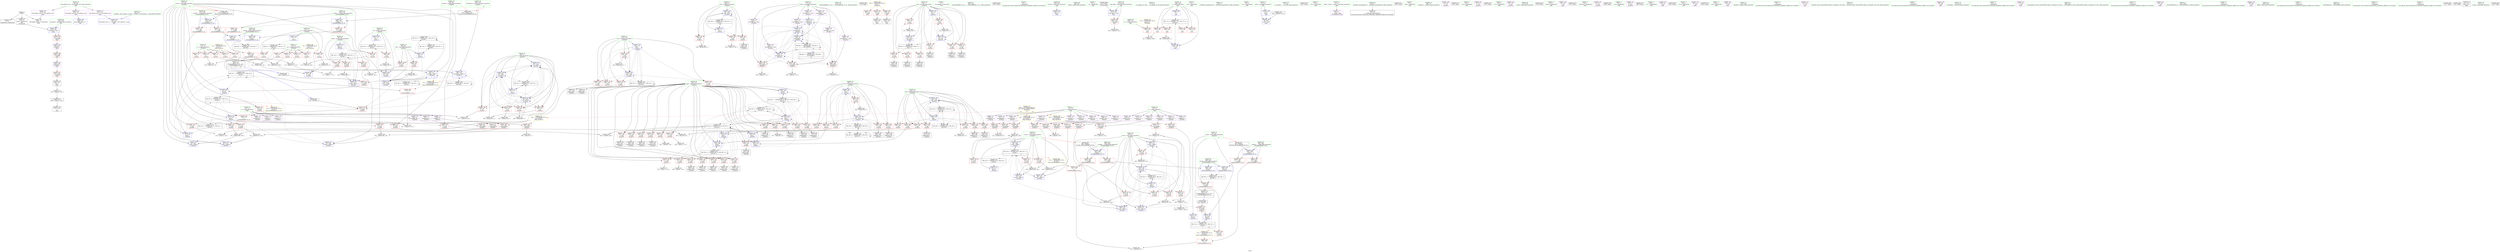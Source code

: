 digraph "SVFG" {
	label="SVFG";

	Node0x5628a39ef590 [shape=record,color=grey,label="{NodeID: 0\nNullPtr}"];
	Node0x5628a39ef590 -> Node0x5628a3a2a540[style=solid];
	Node0x5628a39ef590 -> Node0x5628a3a2a640[style=solid];
	Node0x5628a39ef590 -> Node0x5628a3a38b40[style=solid];
	Node0x5628a3a72bd0 [shape=record,color=yellow,style=double,label="{NodeID: 609\n55V_1 = ENCHI(MR_55V_0)\npts\{99 109 \}\nFun[_ZSt3minIiERKT_S2_S2_]}"];
	Node0x5628a3a72bd0 -> Node0x5628a3a379d0[style=dashed];
	Node0x5628a3a42f10 [shape=record,color=grey,label="{NodeID: 443\n268 = Binary(267, 266, )\n}"];
	Node0x5628a3a42f10 -> Node0x5628a3a3a160[style=solid];
	Node0x5628a3a3bb60 [shape=record,color=blue,label="{NodeID: 360\n490\<--504\nretval\<--\n_ZSt3maxIiERKT_S2_S2_\n}"];
	Node0x5628a3a3bb60 -> Node0x5628a3a64ea0[style=dashed];
	Node0x5628a3a37760 [shape=record,color=red,label="{NodeID: 277\n482\<--467\n\<--__a.addr\n_ZSt3minIiERKT_S2_S2_\n}"];
	Node0x5628a3a37760 -> Node0x5628a3a3b8f0[style=solid];
	Node0x5628a3a2b510 [shape=record,color=red,label="{NodeID: 194\n183\<--86\n\<--i26\n_Z5solvev\n}"];
	Node0x5628a3a2b510 -> Node0x5628a3a2adc0[style=solid];
	Node0x5628a3a285b0 [shape=record,color=black,label="{NodeID: 111\n462\<--485\n_ZSt3minIiERKT_S2_S2__ret\<--\n_ZSt3minIiERKT_S2_S2_\n|{<s0>7|<s1>8}}"];
	Node0x5628a3a285b0:s0 -> Node0x5628a3a94fc0[style=solid,color=blue];
	Node0x5628a3a285b0:s1 -> Node0x5628a3a951b0[style=solid,color=blue];
	Node0x5628a3a267c0 [shape=record,color=green,label="{NodeID: 28\n15\<--16\nt\<--t_field_insensitive\nGlob }"];
	Node0x5628a3a267c0 -> Node0x5628a3a2e1a0[style=solid];
	Node0x5628a3a267c0 -> Node0x5628a3a2e270[style=solid];
	Node0x5628a3a267c0 -> Node0x5628a3a2e340[style=solid];
	Node0x5628a3a267c0 -> Node0x5628a3a2e410[style=solid];
	Node0x5628a3a267c0 -> Node0x5628a3a2e4e0[style=solid];
	Node0x5628a3a267c0 -> Node0x5628a3a2e5b0[style=solid];
	Node0x5628a3a6b2a0 [shape=record,color=black,label="{NodeID: 554\nMR_30V_2 = PHI(MR_30V_22, MR_30V_1, )\npts\{101 \}\n}"];
	Node0x5628a3a6b2a0 -> Node0x5628a3a39bb0[style=dashed];
	Node0x5628a3a6b2a0 -> Node0x5628a3a6b2a0[style=dashed];
	Node0x5628a3a45910 [shape=record,color=grey,label="{NodeID: 471\n175 = cmp(171, 174, )\n}"];
	Node0x5628a3a38eb0 [shape=record,color=blue,label="{NodeID: 305\n78\<--138\ni\<--inc6\n_Z5solvev\n}"];
	Node0x5628a3a38eb0 -> Node0x5628a3a6f8a0[style=dashed];
	Node0x5628a3a2cbd0 [shape=record,color=red,label="{NodeID: 222\n300\<--100\n\<--cand\n_Z5solvev\n}"];
	Node0x5628a3a2cbd0 -> Node0x5628a3a47290[style=solid];
	Node0x5628a3a2e680 [shape=record,color=purple,label="{NodeID: 139\n185\<--17\narrayidx31\<--used\n_Z5solvev\n}"];
	Node0x5628a3a2e680 -> Node0x5628a3a39460[style=solid];
	Node0x5628a3a29050 [shape=record,color=green,label="{NodeID: 56\n214\<--215\n_ZSt3minIiERKT_S2_S2_\<--_ZSt3minIiERKT_S2_S2__field_insensitive\n}"];
	Node0x5628a3a94d00 [shape=record,color=black,label="{NodeID: 665\n54 = PHI()\n}"];
	Node0x5628a3a3a570 [shape=record,color=blue,label="{NodeID: 333\n104\<--322\ni66\<--inc92\n_Z5solvev\n}"];
	Node0x5628a3a3a570 -> Node0x5628a3a35a20[style=dashed];
	Node0x5628a3a3a570 -> Node0x5628a3a35af0[style=dashed];
	Node0x5628a3a3a570 -> Node0x5628a3a35bc0[style=dashed];
	Node0x5628a3a3a570 -> Node0x5628a3a35c90[style=dashed];
	Node0x5628a3a3a570 -> Node0x5628a3a35d60[style=dashed];
	Node0x5628a3a3a570 -> Node0x5628a3a35e30[style=dashed];
	Node0x5628a3a3a570 -> Node0x5628a3a35f00[style=dashed];
	Node0x5628a3a3a570 -> Node0x5628a3a3a570[style=dashed];
	Node0x5628a3a3a570 -> Node0x5628a3a60590[style=dashed];
	Node0x5628a3a3a570 -> Node0x5628a3a6bca0[style=dashed];
	Node0x5628a3a36170 [shape=record,color=red,label="{NodeID: 250\n375\<--106\n\<--i110\n_Z5solvev\n}"];
	Node0x5628a3a36170 -> Node0x5628a3a3abf0[style=solid];
	Node0x5628a3a2fdd0 [shape=record,color=red,label="{NodeID: 167\n590\<--32\n\<--stdout\nmain\n}"];
	Node0x5628a3a2a9b0 [shape=record,color=black,label="{NodeID: 84\n126\<--125\nidxprom1\<--\n_Z5solvev\n}"];
	Node0x5628a3a1ac00 [shape=record,color=green,label="{NodeID: 1\n7\<--1\n__dso_handle\<--dummyObj\nGlob }"];
	Node0x5628a3a72cb0 [shape=record,color=yellow,style=double,label="{NodeID: 610\n22V_1 = ENCHI(MR_22V_0)\npts\{93 \}\nFun[_ZSt3minIiERKT_S2_S2_]}"];
	Node0x5628a3a72cb0 -> Node0x5628a3a37aa0[style=dashed];
	Node0x5628a3a58990 [shape=record,color=black,label="{NodeID: 527\nMR_6V_5 = PHI(MR_6V_6, MR_6V_3, )\npts\{77 \}\n}"];
	Node0x5628a3a58990 -> Node0x5628a3a30930[style=dashed];
	Node0x5628a3a58990 -> Node0x5628a3a30a00[style=dashed];
	Node0x5628a3a58990 -> Node0x5628a3a30ad0[style=dashed];
	Node0x5628a3a58990 -> Node0x5628a3a30ba0[style=dashed];
	Node0x5628a3a58990 -> Node0x5628a3a39050[style=dashed];
	Node0x5628a3a43090 [shape=record,color=grey,label="{NodeID: 444\n254 = Binary(253, 9, )\n}"];
	Node0x5628a3a43090 -> Node0x5628a3a39fc0[style=solid];
	Node0x5628a3a3bc30 [shape=record,color=blue,label="{NodeID: 361\n490\<--507\nretval\<--\n_ZSt3maxIiERKT_S2_S2_\n}"];
	Node0x5628a3a3bc30 -> Node0x5628a3a64ea0[style=dashed];
	Node0x5628a3a37830 [shape=record,color=red,label="{NodeID: 278\n473\<--469\n\<--__b.addr\n_ZSt3minIiERKT_S2_S2_\n}"];
	Node0x5628a3a37830 -> Node0x5628a3a379d0[style=solid];
	Node0x5628a3a2b5e0 [shape=record,color=red,label="{NodeID: 195\n188\<--86\n\<--i26\n_Z5solvev\n}"];
	Node0x5628a3a2b5e0 -> Node0x5628a3a43690[style=solid];
	Node0x5628a3a28680 [shape=record,color=black,label="{NodeID: 112\n487\<--510\n_ZSt3maxIiERKT_S2_S2__ret\<--\n_ZSt3maxIiERKT_S2_S2_\n|{<s0>9}}"];
	Node0x5628a3a28680:s0 -> Node0x5628a3a952b0[style=solid,color=blue];
	Node0x5628a3a268c0 [shape=record,color=green,label="{NodeID: 29\n17\<--18\nused\<--used_field_insensitive\nGlob }"];
	Node0x5628a3a268c0 -> Node0x5628a3a2e680[style=solid];
	Node0x5628a3a268c0 -> Node0x5628a3a2e750[style=solid];
	Node0x5628a3a268c0 -> Node0x5628a3a2e820[style=solid];
	Node0x5628a3a268c0 -> Node0x5628a3a2e8f0[style=solid];
	Node0x5628a3a268c0 -> Node0x5628a3a2e9c0[style=solid];
	Node0x5628a3a268c0 -> Node0x5628a3a2ea90[style=solid];
	Node0x5628a3a268c0 -> Node0x5628a3a2eb60[style=solid];
	Node0x5628a3a6b7a0 [shape=record,color=black,label="{NodeID: 555\nMR_32V_2 = PHI(MR_32V_7, MR_32V_1, )\npts\{103 \}\n}"];
	Node0x5628a3a6b7a0 -> Node0x5628a3a39c80[style=dashed];
	Node0x5628a3a6b7a0 -> Node0x5628a3a6b7a0[style=dashed];
	Node0x5628a3a45a90 [shape=record,color=grey,label="{NodeID: 472\n398 = cmp(397, 115, )\n}"];
	Node0x5628a3a38f80 [shape=record,color=blue,label="{NodeID: 306\n80\<--115\ni8\<--\n_Z5solvev\n}"];
	Node0x5628a3a38f80 -> Node0x5628a3a58a80[style=dashed];
	Node0x5628a3a2cca0 [shape=record,color=red,label="{NodeID: 223\n306\<--100\n\<--cand\n_Z5solvev\n}"];
	Node0x5628a3a2cca0 -> Node0x5628a3a27b20[style=solid];
	Node0x5628a3a2e750 [shape=record,color=purple,label="{NodeID: 140\n228\<--17\narrayidx44\<--used\n_Z5solvev\n}"];
	Node0x5628a3a2e750 -> Node0x5628a3a36580[style=solid];
	Node0x5628a3a29150 [shape=record,color=green,label="{NodeID: 57\n444\<--445\n_ZSt3maxIiERKT_S2_S2_\<--_ZSt3maxIiERKT_S2_S2__field_insensitive\n}"];
	Node0x5628a3a94ec0 [shape=record,color=black,label="{NodeID: 666\n159 = PHI()\n}"];
	Node0x5628a3a3a640 [shape=record,color=blue,label="{NodeID: 334\n88\<--329\nmyc\<--inc96\n_Z5solvev\n}"];
	Node0x5628a3a3a640 -> Node0x5628a3a58ca0[style=dashed];
	Node0x5628a3a36240 [shape=record,color=red,label="{NodeID: 251\n382\<--106\n\<--i110\n_Z5solvev\n}"];
	Node0x5628a3a36240 -> Node0x5628a3a281a0[style=solid];
	Node0x5628a3a2fea0 [shape=record,color=red,label="{NodeID: 168\n119\<--72\n\<--n\n_Z5solvev\n}"];
	Node0x5628a3a2fea0 -> Node0x5628a3a46690[style=solid];
	Node0x5628a3a2aa80 [shape=record,color=black,label="{NodeID: 85\n129\<--128\nidxprom3\<--\n_Z5solvev\n}"];
	Node0x5628a39f5f20 [shape=record,color=green,label="{NodeID: 2\n9\<--1\n\<--dummyObj\nCan only get source location for instruction, argument, global var or function.}"];
	Node0x5628a3a58a80 [shape=record,color=black,label="{NodeID: 528\nMR_10V_3 = PHI(MR_10V_4, MR_10V_2, )\npts\{81 \}\n}"];
	Node0x5628a3a58a80 -> Node0x5628a3a30e10[style=dashed];
	Node0x5628a3a58a80 -> Node0x5628a3a30ee0[style=dashed];
	Node0x5628a3a58a80 -> Node0x5628a3a39120[style=dashed];
	Node0x5628a3a43210 [shape=record,color=grey,label="{NodeID: 445\n450 = Binary(449, 9, )\n}"];
	Node0x5628a3a43210 -> Node0x5628a3a3b5b0[style=solid];
	Node0x5628a3a3bd00 [shape=record,color=blue,label="{NodeID: 362\n520\<--115\nretval\<--\nmain\n}"];
	Node0x5628a3a37900 [shape=record,color=red,label="{NodeID: 279\n479\<--469\n\<--__b.addr\n_ZSt3minIiERKT_S2_S2_\n}"];
	Node0x5628a3a37900 -> Node0x5628a3a3b820[style=solid];
	Node0x5628a3a2b6b0 [shape=record,color=red,label="{NodeID: 196\n290\<--88\n\<--myc\n_Z5solvev\n}"];
	Node0x5628a3a2b6b0 -> Node0x5628a3a46210[style=solid];
	Node0x5628a3a28750 [shape=record,color=black,label="{NodeID: 113\n536\<--533\ncall\<--\nmain\n}"];
	Node0x5628a3a269c0 [shape=record,color=green,label="{NodeID: 30\n42\<--46\nllvm.global_ctors\<--llvm.global_ctors_field_insensitive\nGlob }"];
	Node0x5628a3a269c0 -> Node0x5628a3a2f790[style=solid];
	Node0x5628a3a269c0 -> Node0x5628a3a2f890[style=solid];
	Node0x5628a3a269c0 -> Node0x5628a3a2f990[style=solid];
	Node0x5628a3a6bca0 [shape=record,color=black,label="{NodeID: 556\nMR_34V_2 = PHI(MR_34V_8, MR_34V_1, )\npts\{105 \}\n}"];
	Node0x5628a3a6bca0 -> Node0x5628a3a60590[style=dashed];
	Node0x5628a3a45c10 [shape=record,color=grey,label="{NodeID: 473\n553 = cmp(552, 554, )\n}"];
	Node0x5628a3a45c10 -> Node0x5628a3a427f0[style=solid];
	Node0x5628a3a39050 [shape=record,color=blue,label="{NodeID: 307\n76\<--161\nidx\<--inc19\n_Z5solvev\n}"];
	Node0x5628a3a39050 -> Node0x5628a3a58990[style=dashed];
	Node0x5628a3a2cd70 [shape=record,color=red,label="{NodeID: 224\n325\<--100\n\<--cand\n_Z5solvev\n}"];
	Node0x5628a3a2cd70 -> Node0x5628a3a47710[style=solid];
	Node0x5628a3a2e820 [shape=record,color=purple,label="{NodeID: 141\n251\<--17\narrayidx55\<--used\n_Z5solvev\n}"];
	Node0x5628a3a2e820 -> Node0x5628a3a39ef0[style=solid];
	Node0x5628a3a29250 [shape=record,color=green,label="{NodeID: 58\n456\<--457\nprintf\<--printf_field_insensitive\n}"];
	Node0x5628a3a94fc0 [shape=record,color=black,label="{NodeID: 667\n213 = PHI(462, )\n}"];
	Node0x5628a3a94fc0 -> Node0x5628a3a364b0[style=solid];
	Node0x5628a3a3a710 [shape=record,color=blue,label="{NodeID: 335\n333\<--9\narrayidx98\<--\n_Z5solvev\n}"];
	Node0x5628a3a3a710 -> Node0x5628a3a36580[style=dashed];
	Node0x5628a3a3a710 -> Node0x5628a3a36990[style=dashed];
	Node0x5628a3a3a710 -> Node0x5628a3a36f40[style=dashed];
	Node0x5628a3a3a710 -> Node0x5628a3a39ef0[style=dashed];
	Node0x5628a3a3a710 -> Node0x5628a3a3a710[style=dashed];
	Node0x5628a3a3a710 -> Node0x5628a3a3ae60[style=dashed];
	Node0x5628a3a3a710 -> Node0x5628a3a6cba0[style=dashed];
	Node0x5628a3a36310 [shape=record,color=red,label="{NodeID: 252\n388\<--106\n\<--i110\n_Z5solvev\n}"];
	Node0x5628a3a36310 -> Node0x5628a3a3acc0[style=solid];
	Node0x5628a3a2ff70 [shape=record,color=red,label="{NodeID: 169\n172\<--72\n\<--n\n_Z5solvev\n}"];
	Node0x5628a3a2ff70 -> Node0x5628a3a43510[style=solid];
	Node0x5628a3a2ab50 [shape=record,color=black,label="{NodeID: 86\n150\<--149\nidxprom12\<--\n_Z5solvev\n}"];
	Node0x5628a39f74c0 [shape=record,color=green,label="{NodeID: 3\n19\<--1\n.str\<--dummyObj\nGlob }"];
	Node0x5628a3a43390 [shape=record,color=grey,label="{NodeID: 446\n261 = Binary(260, 259, )\n}"];
	Node0x5628a3a43390 -> Node0x5628a3a3a090[style=solid];
	Node0x5628a3a3bdd0 [shape=record,color=blue,label="{NodeID: 363\n522\<--518\nargc.addr\<--argc\nmain\n}"];
	Node0x5628a3a3bdd0 -> Node0x5628a3a38120[style=dashed];
	Node0x5628a3a379d0 [shape=record,color=red,label="{NodeID: 280\n474\<--473\n\<--\n_ZSt3minIiERKT_S2_S2_\n}"];
	Node0x5628a3a379d0 -> Node0x5628a3a47a10[style=solid];
	Node0x5628a3a2b780 [shape=record,color=red,label="{NodeID: 197\n328\<--88\n\<--myc\n_Z5solvev\n}"];
	Node0x5628a3a2b780 -> Node0x5628a3a45010[style=solid];
	Node0x5628a3a28820 [shape=record,color=black,label="{NodeID: 114\n542\<--539\ncall1\<--\nmain\n}"];
	Node0x5628a3a26ac0 [shape=record,color=green,label="{NodeID: 31\n47\<--48\n__cxx_global_var_init\<--__cxx_global_var_init_field_insensitive\n}"];
	Node0x5628a3a6c1a0 [shape=record,color=black,label="{NodeID: 557\nMR_36V_2 = PHI(MR_36V_9, MR_36V_1, )\npts\{107 \}\n}"];
	Node0x5628a3a6c1a0 -> Node0x5628a3a60a90[style=dashed];
	Node0x5628a3a45d90 [shape=record,color=grey,label="{NodeID: 474\n567 = cmp(565, 566, )\n}"];
	Node0x5628a3a39120 [shape=record,color=blue,label="{NodeID: 308\n80\<--165\ni8\<--inc21\n_Z5solvev\n}"];
	Node0x5628a3a39120 -> Node0x5628a3a58a80[style=dashed];
	Node0x5628a3a2ce40 [shape=record,color=red,label="{NodeID: 225\n331\<--100\n\<--cand\n_Z5solvev\n}"];
	Node0x5628a3a2ce40 -> Node0x5628a3a27cc0[style=solid];
	Node0x5628a3a2e8f0 [shape=record,color=purple,label="{NodeID: 142\n286\<--17\narrayidx71\<--used\n_Z5solvev\n}"];
	Node0x5628a3a2e8f0 -> Node0x5628a3a36990[style=solid];
	Node0x5628a3a29350 [shape=record,color=green,label="{NodeID: 59\n465\<--466\nretval\<--retval_field_insensitive\n_ZSt3minIiERKT_S2_S2_\n}"];
	Node0x5628a3a29350 -> Node0x5628a3a375c0[style=solid];
	Node0x5628a3a29350 -> Node0x5628a3a3b820[style=solid];
	Node0x5628a3a29350 -> Node0x5628a3a3b8f0[style=solid];
	Node0x5628a3a951b0 [shape=record,color=black,label="{NodeID: 668\n436 = PHI(462, )\n}"];
	Node0x5628a3a951b0 -> Node0x5628a3a37420[style=solid];
	Node0x5628a3a71670 [shape=record,color=yellow,style=double,label="{NodeID: 585\n4V_1 = ENCHI(MR_4V_0)\npts\{75 \}\nFun[_Z5solvev]}"];
	Node0x5628a3a71670 -> Node0x5628a3a302b0[style=dashed];
	Node0x5628a3a71670 -> Node0x5628a3a30380[style=dashed];
	Node0x5628a3a71670 -> Node0x5628a3a30450[style=dashed];
	Node0x5628a3a71670 -> Node0x5628a3a30520[style=dashed];
	Node0x5628a3a3a7e0 [shape=record,color=blue,label="{NodeID: 336\n90\<--336\nus\<--inc99\n_Z5solvev\n}"];
	Node0x5628a3a3a7e0 -> Node0x5628a3a2b850[style=dashed];
	Node0x5628a3a3a7e0 -> Node0x5628a3a2b920[style=dashed];
	Node0x5628a3a3a7e0 -> Node0x5628a3a2b9f0[style=dashed];
	Node0x5628a3a3a7e0 -> Node0x5628a3a2bac0[style=dashed];
	Node0x5628a3a3a7e0 -> Node0x5628a3a39fc0[style=dashed];
	Node0x5628a3a3a7e0 -> Node0x5628a3a3a7e0[style=dashed];
	Node0x5628a3a3a7e0 -> Node0x5628a3a3af30[style=dashed];
	Node0x5628a3a3a7e0 -> Node0x5628a3a699a0[style=dashed];
	Node0x5628a3a363e0 [shape=record,color=red,label="{NodeID: 253\n393\<--106\n\<--i110\n_Z5solvev\n}"];
	Node0x5628a3a363e0 -> Node0x5628a3a43e10[style=solid];
	Node0x5628a3a30040 [shape=record,color=red,label="{NodeID: 170\n194\<--72\n\<--n\n_Z5solvev\n}"];
	Node0x5628a3a30040 -> Node0x5628a3a397a0[style=solid];
	Node0x5628a3a2ac20 [shape=record,color=black,label="{NodeID: 87\n153\<--152\nidxprom14\<--\n_Z5solvev\n}"];
	Node0x5628a3a25480 [shape=record,color=green,label="{NodeID: 4\n21\<--1\n.str.1\<--dummyObj\nGlob }"];
	Node0x5628a3a43510 [shape=record,color=grey,label="{NodeID: 447\n174 = Binary(172, 173, )\n}"];
	Node0x5628a3a43510 -> Node0x5628a3a45910[style=solid];
	Node0x5628a3a3bea0 [shape=record,color=blue,label="{NodeID: 364\n524\<--519\nargv.addr\<--argv\nmain\n}"];
	Node0x5628a3a3bea0 -> Node0x5628a3a381f0[style=dashed];
	Node0x5628a3a37aa0 [shape=record,color=red,label="{NodeID: 281\n476\<--475\n\<--\n_ZSt3minIiERKT_S2_S2_\n}"];
	Node0x5628a3a37aa0 -> Node0x5628a3a47a10[style=solid];
	Node0x5628a3a2b850 [shape=record,color=red,label="{NodeID: 198\n199\<--90\n\<--us\n_Z5solvev\n}"];
	Node0x5628a3a2b850 -> Node0x5628a3a46990[style=solid];
	Node0x5628a3a288f0 [shape=record,color=black,label="{NodeID: 115\n552\<--551\nconv\<--\nmain\n}"];
	Node0x5628a3a288f0 -> Node0x5628a3a45c10[style=solid];
	Node0x5628a3a26bc0 [shape=record,color=green,label="{NodeID: 32\n51\<--52\n_ZNSt8ios_base4InitC1Ev\<--_ZNSt8ios_base4InitC1Ev_field_insensitive\n}"];
	Node0x5628a3a6c6a0 [shape=record,color=black,label="{NodeID: 558\nMR_38V_2 = PHI(MR_38V_3, MR_38V_1, )\npts\{109 \}\n}"];
	Node0x5628a3a6c6a0 -> Node0x5628a3a364b0[style=dashed];
	Node0x5628a3a6c6a0 -> Node0x5628a3a3b270[style=dashed];
	Node0x5628a3a6c6a0 -> Node0x5628a3a6c6a0[style=dashed];
	Node0x5628a3a45f10 [shape=record,color=grey,label="{NodeID: 475\n386 = cmp(381, 385, )\n}"];
	Node0x5628a3a391f0 [shape=record,color=blue,label="{NodeID: 309\n82\<--115\nresult\<--\n_Z5solvev\n}"];
	Node0x5628a3a391f0 -> Node0x5628a3a685a0[style=dashed];
	Node0x5628a3a2cf10 [shape=record,color=red,label="{NodeID: 226\n338\<--100\n\<--cand\n_Z5solvev\n}"];
	Node0x5628a3a2cf10 -> Node0x5628a3a27d90[style=solid];
	Node0x5628a3a2e9c0 [shape=record,color=purple,label="{NodeID: 143\n333\<--17\narrayidx98\<--used\n_Z5solvev\n}"];
	Node0x5628a3a2e9c0 -> Node0x5628a3a3a710[style=solid];
	Node0x5628a3a29420 [shape=record,color=green,label="{NodeID: 60\n467\<--468\n__a.addr\<--__a.addr_field_insensitive\n_ZSt3minIiERKT_S2_S2_\n}"];
	Node0x5628a3a29420 -> Node0x5628a3a37690[style=solid];
	Node0x5628a3a29420 -> Node0x5628a3a37760[style=solid];
	Node0x5628a3a29420 -> Node0x5628a3a3b680[style=solid];
	Node0x5628a3a952b0 [shape=record,color=black,label="{NodeID: 669\n443 = PHI(487, )\n}"];
	Node0x5628a3a952b0 -> Node0x5628a3a374f0[style=solid];
	Node0x5628a3a3a8b0 [shape=record,color=blue,label="{NodeID: 337\n92\<--343\ncards\<--add102\n_Z5solvev\n}"];
	Node0x5628a3a3a8b0 -> Node0x5628a3a59290[style=dashed];
	Node0x5628a3a364b0 [shape=record,color=red,label="{NodeID: 254\n216\<--213\n\<--call38\n_Z5solvev\n}"];
	Node0x5628a3a364b0 -> Node0x5628a3a39ae0[style=solid];
	Node0x5628a3a30110 [shape=record,color=red,label="{NodeID: 171\n209\<--72\n\<--n\n_Z5solvev\n}"];
	Node0x5628a3a30110 -> Node0x5628a3a44710[style=solid];
	Node0x5628a3a2acf0 [shape=record,color=black,label="{NodeID: 88\n156\<--155\nidxprom16\<--\n_Z5solvev\n}"];
	Node0x5628a3a25510 [shape=record,color=green,label="{NodeID: 5\n23\<--1\n.str.2\<--dummyObj\nGlob }"];
	Node0x5628a3a43690 [shape=record,color=grey,label="{NodeID: 448\n189 = Binary(188, 9, )\n}"];
	Node0x5628a3a43690 -> Node0x5628a3a39530[style=solid];
	Node0x5628a3a3bf70 [shape=record,color=blue,label="{NodeID: 365\n8\<--558\ncond\<--cond\nmain\n}"];
	Node0x5628a3a37b70 [shape=record,color=red,label="{NodeID: 282\n510\<--490\n\<--retval\n_ZSt3maxIiERKT_S2_S2_\n}"];
	Node0x5628a3a37b70 -> Node0x5628a3a28680[style=solid];
	Node0x5628a3a2b920 [shape=record,color=red,label="{NodeID: 199\n253\<--90\n\<--us\n_Z5solvev\n}"];
	Node0x5628a3a2b920 -> Node0x5628a3a43090[style=solid];
	Node0x5628a3a2d3d0 [shape=record,color=black,label="{NodeID: 116\n557\<--556\n\<--\nmain\n}"];
	Node0x5628a3a26cc0 [shape=record,color=green,label="{NodeID: 33\n57\<--58\n__cxa_atexit\<--__cxa_atexit_field_insensitive\n}"];
	Node0x5628a3a6cba0 [shape=record,color=black,label="{NodeID: 559\nMR_46V_2 = PHI(MR_46V_5, MR_46V_1, )\npts\{180000 \}\n|{|<s8>19}}"];
	Node0x5628a3a6cba0 -> Node0x5628a3a36580[style=dashed];
	Node0x5628a3a6cba0 -> Node0x5628a3a36990[style=dashed];
	Node0x5628a3a6cba0 -> Node0x5628a3a36f40[style=dashed];
	Node0x5628a3a6cba0 -> Node0x5628a3a39460[style=dashed];
	Node0x5628a3a6cba0 -> Node0x5628a3a39ef0[style=dashed];
	Node0x5628a3a6cba0 -> Node0x5628a3a3a710[style=dashed];
	Node0x5628a3a6cba0 -> Node0x5628a3a3ae60[style=dashed];
	Node0x5628a3a6cba0 -> Node0x5628a3a6cba0[style=dashed];
	Node0x5628a3a6cba0:s8 -> Node0x5628a3a6e4a0[style=dashed,color=blue];
	Node0x5628a3a46090 [shape=record,color=grey,label="{NodeID: 476\n373 = cmp(372, 219, )\n}"];
	Node0x5628a3a392c0 [shape=record,color=blue,label="{NodeID: 310\n84\<--115\nusedc\<--\n_Z5solvev\n}"];
	Node0x5628a3a392c0 -> Node0x5628a3a68aa0[style=dashed];
	Node0x5628a3a2cfe0 [shape=record,color=red,label="{NodeID: 227\n345\<--100\n\<--cand\n_Z5solvev\n}"];
	Node0x5628a3a2cfe0 -> Node0x5628a3a27e60[style=solid];
	Node0x5628a3a2ea90 [shape=record,color=purple,label="{NodeID: 144\n368\<--17\narrayidx115\<--used\n_Z5solvev\n}"];
	Node0x5628a3a2ea90 -> Node0x5628a3a36f40[style=solid];
	Node0x5628a3a294f0 [shape=record,color=green,label="{NodeID: 61\n469\<--470\n__b.addr\<--__b.addr_field_insensitive\n_ZSt3minIiERKT_S2_S2_\n}"];
	Node0x5628a3a294f0 -> Node0x5628a3a37830[style=solid];
	Node0x5628a3a294f0 -> Node0x5628a3a37900[style=solid];
	Node0x5628a3a294f0 -> Node0x5628a3a3b750[style=solid];
	Node0x5628a3a953f0 [shape=record,color=black,label="{NodeID: 670\n455 = PHI()\n}"];
	Node0x5628a3a3a980 [shape=record,color=blue,label="{NodeID: 338\n94\<--350\nscore\<--add105\n_Z5solvev\n}"];
	Node0x5628a3a3a980 -> Node0x5628a3a5ec90[style=dashed];
	Node0x5628a3a36580 [shape=record,color=red,label="{NodeID: 255\n229\<--228\n\<--arrayidx44\n_Z5solvev\n}"];
	Node0x5628a3a36580 -> Node0x5628a3a46c90[style=solid];
	Node0x5628a3a301e0 [shape=record,color=red,label="{NodeID: 172\n432\<--72\n\<--n\n_Z5solvev\n}"];
	Node0x5628a3a301e0 -> Node0x5628a3a44590[style=solid];
	Node0x5628a3a2adc0 [shape=record,color=black,label="{NodeID: 89\n184\<--183\nidxprom30\<--\n_Z5solvev\n}"];
	Node0x5628a3a255a0 [shape=record,color=green,label="{NodeID: 6\n25\<--1\n.str.3\<--dummyObj\nGlob }"];
	Node0x5628a3a43810 [shape=record,color=grey,label="{NodeID: 449\n412 = Binary(411, 410, )\n}"];
	Node0x5628a3a43810 -> Node0x5628a3a3b000[style=solid];
	Node0x5628a3a3c040 [shape=record,color=blue,label="{NodeID: 366\n528\<--9\ni\<--\nmain\n}"];
	Node0x5628a3a3c040 -> Node0x5628a3a6dfa0[style=dashed];
	Node0x5628a3a37c40 [shape=record,color=red,label="{NodeID: 283\n498\<--492\n\<--__a.addr\n_ZSt3maxIiERKT_S2_S2_\n}"];
	Node0x5628a3a37c40 -> Node0x5628a3a37f80[style=solid];
	Node0x5628a3a2b9f0 [shape=record,color=red,label="{NodeID: 200\n335\<--90\n\<--us\n_Z5solvev\n}"];
	Node0x5628a3a2b9f0 -> Node0x5628a3a45310[style=solid];
	Node0x5628a3a2d4a0 [shape=record,color=purple,label="{NodeID: 117\n53\<--4\n\<--_ZStL8__ioinit\n__cxx_global_var_init\n}"];
	Node0x5628a3a26dc0 [shape=record,color=green,label="{NodeID: 34\n56\<--62\n_ZNSt8ios_base4InitD1Ev\<--_ZNSt8ios_base4InitD1Ev_field_insensitive\n}"];
	Node0x5628a3a26dc0 -> Node0x5628a3a2a710[style=solid];
	Node0x5628a3a46210 [shape=record,color=grey,label="{NodeID: 477\n292 = cmp(290, 291, )\n}"];
	Node0x5628a3a39390 [shape=record,color=blue,label="{NodeID: 311\n86\<--115\ni26\<--\n_Z5solvev\n}"];
	Node0x5628a3a39390 -> Node0x5628a3a2b440[style=dashed];
	Node0x5628a3a39390 -> Node0x5628a3a2b510[style=dashed];
	Node0x5628a3a39390 -> Node0x5628a3a2b5e0[style=dashed];
	Node0x5628a3a39390 -> Node0x5628a3a39530[style=dashed];
	Node0x5628a3a39390 -> Node0x5628a3a68fa0[style=dashed];
	Node0x5628a3a2d0b0 [shape=record,color=red,label="{NodeID: 228\n352\<--100\n\<--cand\n_Z5solvev\n}"];
	Node0x5628a3a2d0b0 -> Node0x5628a3a27f30[style=solid];
	Node0x5628a3a2eb60 [shape=record,color=purple,label="{NodeID: 145\n402\<--17\narrayidx135\<--used\n_Z5solvev\n}"];
	Node0x5628a3a2eb60 -> Node0x5628a3a3ae60[style=solid];
	Node0x5628a3a295c0 [shape=record,color=green,label="{NodeID: 62\n490\<--491\nretval\<--retval_field_insensitive\n_ZSt3maxIiERKT_S2_S2_\n}"];
	Node0x5628a3a295c0 -> Node0x5628a3a37b70[style=solid];
	Node0x5628a3a295c0 -> Node0x5628a3a3bb60[style=solid];
	Node0x5628a3a295c0 -> Node0x5628a3a3bc30[style=solid];
	Node0x5628a3a954c0 [shape=record,color=black,label="{NodeID: 671\n562 = PHI()\n}"];
	Node0x5628a3a3aa50 [shape=record,color=blue,label="{NodeID: 339\n96\<--357\nturns\<--add108\n_Z5solvev\n}"];
	Node0x5628a3a3aa50 -> Node0x5628a3a2c6f0[style=dashed];
	Node0x5628a3a3aa50 -> Node0x5628a3a3b410[style=dashed];
	Node0x5628a3a36650 [shape=record,color=red,label="{NodeID: 256\n235\<--234\n\<--arrayidx47\n_Z5solvev\n}"];
	Node0x5628a3a36650 -> Node0x5628a3a47d10[style=solid];
	Node0x5628a3a302b0 [shape=record,color=red,label="{NodeID: 173\n146\<--74\n\<--m\n_Z5solvev\n}"];
	Node0x5628a3a302b0 -> Node0x5628a3a47110[style=solid];
	Node0x5628a3a2ae90 [shape=record,color=black,label="{NodeID: 90\n227\<--226\nidxprom43\<--\n_Z5solvev\n}"];
	Node0x5628a3a25630 [shape=record,color=green,label="{NodeID: 7\n27\<--1\nstdin\<--dummyObj\nGlob }"];
	Node0x5628a3a43990 [shape=record,color=grey,label="{NodeID: 450\n161 = Binary(160, 9, )\n}"];
	Node0x5628a3a43990 -> Node0x5628a3a39050[style=solid];
	Node0x5628a3a3c110 [shape=record,color=blue,label="{NodeID: 367\n528\<--599\ni\<--inc\nmain\n}"];
	Node0x5628a3a3c110 -> Node0x5628a3a6dfa0[style=dashed];
	Node0x5628a3a37d10 [shape=record,color=red,label="{NodeID: 284\n507\<--492\n\<--__a.addr\n_ZSt3maxIiERKT_S2_S2_\n}"];
	Node0x5628a3a37d10 -> Node0x5628a3a3bc30[style=solid];
	Node0x5628a3a2bac0 [shape=record,color=red,label="{NodeID: 201\n404\<--90\n\<--us\n_Z5solvev\n}"];
	Node0x5628a3a2bac0 -> Node0x5628a3a44410[style=solid];
	Node0x5628a3a2d570 [shape=record,color=purple,label="{NodeID: 118\n124\<--11\narrayidx\<--c\n_Z5solvev\n}"];
	Node0x5628a3a26ec0 [shape=record,color=green,label="{NodeID: 35\n69\<--70\n_Z5solvev\<--_Z5solvev_field_insensitive\n}"];
	Node0x5628a3a46390 [shape=record,color=grey,label="{NodeID: 478\n370 = cmp(369, 115, )\n}"];
	Node0x5628a3a39460 [shape=record,color=blue,label="{NodeID: 312\n185\<--115\narrayidx31\<--\n_Z5solvev\n}"];
	Node0x5628a3a39460 -> Node0x5628a3a36580[style=dashed];
	Node0x5628a3a39460 -> Node0x5628a3a36990[style=dashed];
	Node0x5628a3a39460 -> Node0x5628a3a36f40[style=dashed];
	Node0x5628a3a39460 -> Node0x5628a3a39460[style=dashed];
	Node0x5628a3a39460 -> Node0x5628a3a39ef0[style=dashed];
	Node0x5628a3a39460 -> Node0x5628a3a3a710[style=dashed];
	Node0x5628a3a39460 -> Node0x5628a3a3ae60[style=dashed];
	Node0x5628a3a39460 -> Node0x5628a3a6cba0[style=dashed];
	Node0x5628a3a2d180 [shape=record,color=red,label="{NodeID: 229\n372\<--100\n\<--cand\n_Z5solvev\n}"];
	Node0x5628a3a2d180 -> Node0x5628a3a46090[style=solid];
	Node0x5628a3a2ec30 [shape=record,color=purple,label="{NodeID: 146\n110\<--19\n\<--.str\n_Z5solvev\n}"];
	Node0x5628a3a29690 [shape=record,color=green,label="{NodeID: 63\n492\<--493\n__a.addr\<--__a.addr_field_insensitive\n_ZSt3maxIiERKT_S2_S2_\n}"];
	Node0x5628a3a29690 -> Node0x5628a3a37c40[style=solid];
	Node0x5628a3a29690 -> Node0x5628a3a37d10[style=solid];
	Node0x5628a3a29690 -> Node0x5628a3a3b9c0[style=solid];
	Node0x5628a3a95590 [shape=record,color=black,label="{NodeID: 672\n570 = PHI()\n}"];
	Node0x5628a3a3ab20 [shape=record,color=blue,label="{NodeID: 340\n106\<--115\ni110\<--\n_Z5solvev\n}"];
	Node0x5628a3a3ab20 -> Node0x5628a3a35fd0[style=dashed];
	Node0x5628a3a3ab20 -> Node0x5628a3a360a0[style=dashed];
	Node0x5628a3a3ab20 -> Node0x5628a3a36170[style=dashed];
	Node0x5628a3a3ab20 -> Node0x5628a3a36240[style=dashed];
	Node0x5628a3a3ab20 -> Node0x5628a3a36310[style=dashed];
	Node0x5628a3a3ab20 -> Node0x5628a3a363e0[style=dashed];
	Node0x5628a3a3ab20 -> Node0x5628a3a3ad90[style=dashed];
	Node0x5628a3a3ab20 -> Node0x5628a3a60a90[style=dashed];
	Node0x5628a3a3ab20 -> Node0x5628a3a6c1a0[style=dashed];
	Node0x5628a3a36720 [shape=record,color=red,label="{NodeID: 257\n259\<--258\n\<--arrayidx58\n_Z5solvev\n}"];
	Node0x5628a3a36720 -> Node0x5628a3a43390[style=solid];
	Node0x5628a3a30380 [shape=record,color=red,label="{NodeID: 174\n173\<--74\n\<--m\n_Z5solvev\n}"];
	Node0x5628a3a30380 -> Node0x5628a3a43510[style=solid];
	Node0x5628a3a2af60 [shape=record,color=black,label="{NodeID: 91\n233\<--232\nidxprom46\<--\n_Z5solvev\n}"];
	Node0x5628a3a256c0 [shape=record,color=green,label="{NodeID: 8\n28\<--1\n.str.4\<--dummyObj\nGlob }"];
	Node0x5628a3a64ea0 [shape=record,color=black,label="{NodeID: 534\nMR_59V_3 = PHI(MR_59V_4, MR_59V_2, )\npts\{491 \}\n}"];
	Node0x5628a3a64ea0 -> Node0x5628a3a37b70[style=dashed];
	Node0x5628a3a43b10 [shape=record,color=grey,label="{NodeID: 451\n165 = Binary(164, 9, )\n}"];
	Node0x5628a3a43b10 -> Node0x5628a3a39120[style=solid];
	Node0x5628a3a37de0 [shape=record,color=red,label="{NodeID: 285\n500\<--494\n\<--__b.addr\n_ZSt3maxIiERKT_S2_S2_\n}"];
	Node0x5628a3a37de0 -> Node0x5628a3a38050[style=solid];
	Node0x5628a3a2bb90 [shape=record,color=red,label="{NodeID: 202\n200\<--92\n\<--cards\n_Z5solvev\n}"];
	Node0x5628a3a2bb90 -> Node0x5628a3a46990[style=solid];
	Node0x5628a3a2d640 [shape=record,color=purple,label="{NodeID: 119\n151\<--11\narrayidx13\<--c\n_Z5solvev\n}"];
	Node0x5628a3a26fc0 [shape=record,color=green,label="{NodeID: 36\n72\<--73\nn\<--n_field_insensitive\n_Z5solvev\n}"];
	Node0x5628a3a26fc0 -> Node0x5628a3a2fea0[style=solid];
	Node0x5628a3a26fc0 -> Node0x5628a3a2ff70[style=solid];
	Node0x5628a3a26fc0 -> Node0x5628a3a30040[style=solid];
	Node0x5628a3a26fc0 -> Node0x5628a3a30110[style=solid];
	Node0x5628a3a26fc0 -> Node0x5628a3a301e0[style=solid];
	Node0x5628a3a46510 [shape=record,color=grey,label="{NodeID: 479\n204 = cmp(203, 115, )\n}"];
	Node0x5628a3a46510 -> Node0x5628a3a42250[style=solid];
	Node0x5628a3a39530 [shape=record,color=blue,label="{NodeID: 313\n86\<--189\ni26\<--inc33\n_Z5solvev\n}"];
	Node0x5628a3a39530 -> Node0x5628a3a2b440[style=dashed];
	Node0x5628a3a39530 -> Node0x5628a3a2b510[style=dashed];
	Node0x5628a3a39530 -> Node0x5628a3a2b5e0[style=dashed];
	Node0x5628a3a39530 -> Node0x5628a3a39530[style=dashed];
	Node0x5628a3a39530 -> Node0x5628a3a68fa0[style=dashed];
	Node0x5628a3a2d250 [shape=record,color=red,label="{NodeID: 230\n378\<--100\n\<--cand\n_Z5solvev\n}"];
	Node0x5628a3a2d250 -> Node0x5628a3a280d0[style=solid];
	Node0x5628a3a2ed00 [shape=record,color=purple,label="{NodeID: 147\n141\<--19\n\<--.str\n_Z5solvev\n}"];
	Node0x5628a3a29760 [shape=record,color=green,label="{NodeID: 64\n494\<--495\n__b.addr\<--__b.addr_field_insensitive\n_ZSt3maxIiERKT_S2_S2_\n}"];
	Node0x5628a3a29760 -> Node0x5628a3a37de0[style=solid];
	Node0x5628a3a29760 -> Node0x5628a3a37eb0[style=solid];
	Node0x5628a3a29760 -> Node0x5628a3a3ba90[style=solid];
	Node0x5628a3a95660 [shape=record,color=black,label="{NodeID: 673\n574 = PHI()\n}"];
	Node0x5628a3a3abf0 [shape=record,color=blue,label="{NodeID: 341\n100\<--375\ncand\<--\n_Z5solvev\n}"];
	Node0x5628a3a3abf0 -> Node0x5628a3a2d250[style=dashed];
	Node0x5628a3a3abf0 -> Node0x5628a3a3acc0[style=dashed];
	Node0x5628a3a3abf0 -> Node0x5628a3a680a0[style=dashed];
	Node0x5628a3a367f0 [shape=record,color=red,label="{NodeID: 258\n266\<--265\n\<--arrayidx61\n_Z5solvev\n}"];
	Node0x5628a3a367f0 -> Node0x5628a3a42f10[style=solid];
	Node0x5628a3a30450 [shape=record,color=red,label="{NodeID: 175\n210\<--74\n\<--m\n_Z5solvev\n}"];
	Node0x5628a3a30450 -> Node0x5628a3a44710[style=solid];
	Node0x5628a3a2b030 [shape=record,color=black,label="{NodeID: 92\n250\<--249\nidxprom54\<--\n_Z5solvev\n}"];
	Node0x5628a3a25750 [shape=record,color=green,label="{NodeID: 9\n30\<--1\n.str.5\<--dummyObj\nGlob }"];
	Node0x5628a3a43c90 [shape=record,color=grey,label="{NodeID: 452\n440 = Binary(439, 219, )\n}"];
	Node0x5628a3a43c90 -> Node0x5628a3a3b410[style=solid];
	Node0x5628a3a37eb0 [shape=record,color=red,label="{NodeID: 286\n504\<--494\n\<--__b.addr\n_ZSt3maxIiERKT_S2_S2_\n}"];
	Node0x5628a3a37eb0 -> Node0x5628a3a3bb60[style=solid];
	Node0x5628a3a2bc60 [shape=record,color=red,label="{NodeID: 203\n223\<--92\n\<--cards\n_Z5solvev\n}"];
	Node0x5628a3a2bc60 -> Node0x5628a3a46f90[style=solid];
	Node0x5628a3a2d710 [shape=record,color=purple,label="{NodeID: 120\n258\<--11\narrayidx58\<--c\n_Z5solvev\n}"];
	Node0x5628a3a2d710 -> Node0x5628a3a36720[style=solid];
	Node0x5628a3a27090 [shape=record,color=green,label="{NodeID: 37\n74\<--75\nm\<--m_field_insensitive\n_Z5solvev\n}"];
	Node0x5628a3a27090 -> Node0x5628a3a302b0[style=solid];
	Node0x5628a3a27090 -> Node0x5628a3a30380[style=solid];
	Node0x5628a3a27090 -> Node0x5628a3a30450[style=solid];
	Node0x5628a3a27090 -> Node0x5628a3a30520[style=solid];
	Node0x5628a3a6dfa0 [shape=record,color=black,label="{NodeID: 563\nMR_77V_3 = PHI(MR_77V_4, MR_77V_2, )\npts\{529 \}\n}"];
	Node0x5628a3a6dfa0 -> Node0x5628a3a38390[style=dashed];
	Node0x5628a3a6dfa0 -> Node0x5628a3a38460[style=dashed];
	Node0x5628a3a6dfa0 -> Node0x5628a3a38530[style=dashed];
	Node0x5628a3a6dfa0 -> Node0x5628a3a38600[style=dashed];
	Node0x5628a3a6dfa0 -> Node0x5628a3a3c110[style=dashed];
	Node0x5628a3a46690 [shape=record,color=grey,label="{NodeID: 480\n120 = cmp(118, 119, )\n}"];
	Node0x5628a3a39600 [shape=record,color=blue,label="{NodeID: 314\n88\<--115\nmyc\<--\n_Z5solvev\n}"];
	Node0x5628a3a39600 -> Node0x5628a3a2b6b0[style=dashed];
	Node0x5628a3a39600 -> Node0x5628a3a2b780[style=dashed];
	Node0x5628a3a39600 -> Node0x5628a3a3a640[style=dashed];
	Node0x5628a3a39600 -> Node0x5628a3a58ca0[style=dashed];
	Node0x5628a3a39600 -> Node0x5628a3a694a0[style=dashed];
	Node0x5628a3a35240 [shape=record,color=red,label="{NodeID: 231\n397\<--100\n\<--cand\n_Z5solvev\n}"];
	Node0x5628a3a35240 -> Node0x5628a3a45a90[style=solid];
	Node0x5628a3a2edd0 [shape=record,color=purple,label="{NodeID: 148\n454\<--19\n\<--.str\n_Z5solvev\n}"];
	Node0x5628a3a29830 [shape=record,color=green,label="{NodeID: 65\n515\<--516\nmain\<--main_field_insensitive\n}"];
	Node0x5628a3a95760 [shape=record,color=black,label="{NodeID: 674\n576 = PHI()\n}"];
	Node0x5628a3a3acc0 [shape=record,color=blue,label="{NodeID: 342\n100\<--388\ncand\<--\n_Z5solvev\n}"];
	Node0x5628a3a3acc0 -> Node0x5628a3a680a0[style=dashed];
	Node0x5628a3a368c0 [shape=record,color=red,label="{NodeID: 259\n273\<--272\n\<--arrayidx64\n_Z5solvev\n}"];
	Node0x5628a3a368c0 -> Node0x5628a3a42d90[style=solid];
	Node0x5628a3a30520 [shape=record,color=red,label="{NodeID: 176\n433\<--74\n\<--m\n_Z5solvev\n}"];
	Node0x5628a3a30520 -> Node0x5628a3a44590[style=solid];
	Node0x5628a3a2b100 [shape=record,color=black,label="{NodeID: 93\n257\<--256\nidxprom57\<--\n_Z5solvev\n}"];
	Node0x5628a3a257e0 [shape=record,color=green,label="{NodeID: 10\n32\<--1\nstdout\<--dummyObj\nGlob }"];
	Node0x5628a3a43e10 [shape=record,color=grey,label="{NodeID: 453\n394 = Binary(393, 9, )\n}"];
	Node0x5628a3a43e10 -> Node0x5628a3a3ad90[style=solid];
	Node0x5628a3a37f80 [shape=record,color=red,label="{NodeID: 287\n499\<--498\n\<--\n_ZSt3maxIiERKT_S2_S2_\n}"];
	Node0x5628a3a37f80 -> Node0x5628a3a46810[style=solid];
	Node0x5628a3a2bd30 [shape=record,color=red,label="{NodeID: 204\n260\<--92\n\<--cards\n_Z5solvev\n}"];
	Node0x5628a3a2bd30 -> Node0x5628a3a43390[style=solid];
	Node0x5628a3a2d7e0 [shape=record,color=purple,label="{NodeID: 121\n296\<--11\narrayidx77\<--c\n_Z5solvev\n}"];
	Node0x5628a3a2d7e0 -> Node0x5628a3a36a60[style=solid];
	Node0x5628a3a27160 [shape=record,color=green,label="{NodeID: 38\n76\<--77\nidx\<--idx_field_insensitive\n_Z5solvev\n}"];
	Node0x5628a3a27160 -> Node0x5628a3a305f0[style=solid];
	Node0x5628a3a27160 -> Node0x5628a3a306c0[style=solid];
	Node0x5628a3a27160 -> Node0x5628a3a30790[style=solid];
	Node0x5628a3a27160 -> Node0x5628a3a30860[style=solid];
	Node0x5628a3a27160 -> Node0x5628a3a30930[style=solid];
	Node0x5628a3a27160 -> Node0x5628a3a30a00[style=solid];
	Node0x5628a3a27160 -> Node0x5628a3a30ad0[style=solid];
	Node0x5628a3a27160 -> Node0x5628a3a30ba0[style=solid];
	Node0x5628a3a27160 -> Node0x5628a3a38c40[style=solid];
	Node0x5628a3a27160 -> Node0x5628a3a38de0[style=solid];
	Node0x5628a3a27160 -> Node0x5628a3a39050[style=solid];
	Node0x5628a3a6e4a0 [shape=record,color=black,label="{NodeID: 564\nMR_46V_2 = PHI(MR_46V_3, MR_46V_1, )\npts\{180000 \}\n|{<s0>19}}"];
	Node0x5628a3a6e4a0:s0 -> Node0x5628a3a6cba0[style=dashed,color=red];
	Node0x5628a3a46810 [shape=record,color=grey,label="{NodeID: 481\n502 = cmp(499, 501, )\n}"];
	Node0x5628a3a396d0 [shape=record,color=blue,label="{NodeID: 315\n90\<--115\nus\<--\n_Z5solvev\n}"];
	Node0x5628a3a396d0 -> Node0x5628a3a2b850[style=dashed];
	Node0x5628a3a396d0 -> Node0x5628a3a2b920[style=dashed];
	Node0x5628a3a396d0 -> Node0x5628a3a2b9f0[style=dashed];
	Node0x5628a3a396d0 -> Node0x5628a3a2bac0[style=dashed];
	Node0x5628a3a396d0 -> Node0x5628a3a39fc0[style=dashed];
	Node0x5628a3a396d0 -> Node0x5628a3a3a7e0[style=dashed];
	Node0x5628a3a396d0 -> Node0x5628a3a3af30[style=dashed];
	Node0x5628a3a396d0 -> Node0x5628a3a699a0[style=dashed];
	Node0x5628a3a352d0 [shape=record,color=red,label="{NodeID: 232\n400\<--100\n\<--cand\n_Z5solvev\n}"];
	Node0x5628a3a352d0 -> Node0x5628a3a28270[style=solid];
	Node0x5628a3a2eea0 [shape=record,color=purple,label="{NodeID: 149\n561\<--19\n\<--.str\nmain\n}"];
	Node0x5628a3a29930 [shape=record,color=green,label="{NodeID: 66\n520\<--521\nretval\<--retval_field_insensitive\nmain\n}"];
	Node0x5628a3a29930 -> Node0x5628a3a3bd00[style=solid];
	Node0x5628a3a95860 [shape=record,color=black,label="{NodeID: 675\n579 = PHI()\n}"];
	Node0x5628a3a3ad90 [shape=record,color=blue,label="{NodeID: 343\n106\<--394\ni110\<--inc130\n_Z5solvev\n}"];
	Node0x5628a3a3ad90 -> Node0x5628a3a35fd0[style=dashed];
	Node0x5628a3a3ad90 -> Node0x5628a3a360a0[style=dashed];
	Node0x5628a3a3ad90 -> Node0x5628a3a36170[style=dashed];
	Node0x5628a3a3ad90 -> Node0x5628a3a36240[style=dashed];
	Node0x5628a3a3ad90 -> Node0x5628a3a36310[style=dashed];
	Node0x5628a3a3ad90 -> Node0x5628a3a363e0[style=dashed];
	Node0x5628a3a3ad90 -> Node0x5628a3a3ad90[style=dashed];
	Node0x5628a3a3ad90 -> Node0x5628a3a60a90[style=dashed];
	Node0x5628a3a3ad90 -> Node0x5628a3a6c1a0[style=dashed];
	Node0x5628a3a36990 [shape=record,color=red,label="{NodeID: 260\n287\<--286\n\<--arrayidx71\n_Z5solvev\n}"];
	Node0x5628a3a36990 -> Node0x5628a3a46e10[style=solid];
	Node0x5628a3a305f0 [shape=record,color=red,label="{NodeID: 177\n122\<--76\n\<--idx\n_Z5solvev\n}"];
	Node0x5628a3a305f0 -> Node0x5628a3a2a8e0[style=solid];
	Node0x5628a3a2b1d0 [shape=record,color=black,label="{NodeID: 94\n264\<--263\nidxprom60\<--\n_Z5solvev\n}"];
	Node0x5628a3a25870 [shape=record,color=green,label="{NodeID: 11\n33\<--1\n_ZSt4cerr\<--dummyObj\nGlob }"];
	Node0x5628a3a43f90 [shape=record,color=grey,label="{NodeID: 454\n419 = Binary(418, 417, )\n}"];
	Node0x5628a3a43f90 -> Node0x5628a3a3b0d0[style=solid];
	Node0x5628a3a38050 [shape=record,color=red,label="{NodeID: 288\n501\<--500\n\<--\n_ZSt3maxIiERKT_S2_S2_\n}"];
	Node0x5628a3a38050 -> Node0x5628a3a46810[style=solid];
	Node0x5628a3a2be00 [shape=record,color=red,label="{NodeID: 205\n281\<--92\n\<--cards\n_Z5solvev\n}"];
	Node0x5628a3a2be00 -> Node0x5628a3a45610[style=solid];
	Node0x5628a3a2d8b0 [shape=record,color=purple,label="{NodeID: 122\n340\<--11\narrayidx101\<--c\n_Z5solvev\n}"];
	Node0x5628a3a2d8b0 -> Node0x5628a3a36cd0[style=solid];
	Node0x5628a3a27230 [shape=record,color=green,label="{NodeID: 39\n78\<--79\ni\<--i_field_insensitive\n_Z5solvev\n}"];
	Node0x5628a3a27230 -> Node0x5628a3a30c70[style=solid];
	Node0x5628a3a27230 -> Node0x5628a3a30d40[style=solid];
	Node0x5628a3a27230 -> Node0x5628a3a38d10[style=solid];
	Node0x5628a3a27230 -> Node0x5628a3a38eb0[style=solid];
	Node0x5628a3a46990 [shape=record,color=grey,label="{NodeID: 482\n201 = cmp(199, 200, )\n}"];
	Node0x5628a3a397a0 [shape=record,color=blue,label="{NodeID: 316\n92\<--194\ncards\<--\n_Z5solvev\n}"];
	Node0x5628a3a397a0 -> Node0x5628a3a5e790[style=dashed];
	Node0x5628a3a353a0 [shape=record,color=red,label="{NodeID: 233\n407\<--100\n\<--cand\n_Z5solvev\n}"];
	Node0x5628a3a353a0 -> Node0x5628a3a28340[style=solid];
	Node0x5628a3a2ef70 [shape=record,color=purple,label="{NodeID: 150\n131\<--21\n\<--.str.1\n_Z5solvev\n}"];
	Node0x5628a3a29a00 [shape=record,color=green,label="{NodeID: 67\n522\<--523\nargc.addr\<--argc.addr_field_insensitive\nmain\n}"];
	Node0x5628a3a29a00 -> Node0x5628a3a38120[style=solid];
	Node0x5628a3a29a00 -> Node0x5628a3a3bdd0[style=solid];
	Node0x5628a3a95c00 [shape=record,color=black,label="{NodeID: 676\n586 = PHI()\n}"];
	Node0x5628a3a3ae60 [shape=record,color=blue,label="{NodeID: 344\n402\<--9\narrayidx135\<--\n_Z5solvev\n}"];
	Node0x5628a3a3ae60 -> Node0x5628a3a36580[style=dashed];
	Node0x5628a3a3ae60 -> Node0x5628a3a36990[style=dashed];
	Node0x5628a3a3ae60 -> Node0x5628a3a36f40[style=dashed];
	Node0x5628a3a3ae60 -> Node0x5628a3a39ef0[style=dashed];
	Node0x5628a3a3ae60 -> Node0x5628a3a3a710[style=dashed];
	Node0x5628a3a3ae60 -> Node0x5628a3a3ae60[style=dashed];
	Node0x5628a3a3ae60 -> Node0x5628a3a6cba0[style=dashed];
	Node0x5628a3a36a60 [shape=record,color=red,label="{NodeID: 261\n297\<--296\n\<--arrayidx77\n_Z5solvev\n}"];
	Node0x5628a3a36a60 -> Node0x5628a3a47590[style=solid];
	Node0x5628a3a306c0 [shape=record,color=red,label="{NodeID: 178\n125\<--76\n\<--idx\n_Z5solvev\n}"];
	Node0x5628a3a306c0 -> Node0x5628a3a2a9b0[style=solid];
	Node0x5628a3a2b2a0 [shape=record,color=black,label="{NodeID: 95\n271\<--270\nidxprom63\<--\n_Z5solvev\n}"];
	Node0x5628a3a25900 [shape=record,color=green,label="{NodeID: 12\n34\<--1\n.str.6\<--dummyObj\nGlob }"];
	Node0x5628a3a44110 [shape=record,color=grey,label="{NodeID: 455\n350 = Binary(349, 348, )\n}"];
	Node0x5628a3a44110 -> Node0x5628a3a3a980[style=solid];
	Node0x5628a3a38120 [shape=record,color=red,label="{NodeID: 289\n543\<--522\n\<--argc.addr\nmain\n}"];
	Node0x5628a3a38120 -> Node0x5628a3a47410[style=solid];
	Node0x5628a3a2bed0 [shape=record,color=red,label="{NodeID: 206\n342\<--92\n\<--cards\n_Z5solvev\n}"];
	Node0x5628a3a2bed0 -> Node0x5628a3a45490[style=solid];
	Node0x5628a3a2d980 [shape=record,color=purple,label="{NodeID: 123\n409\<--11\narrayidx138\<--c\n_Z5solvev\n}"];
	Node0x5628a3a2d980 -> Node0x5628a3a371b0[style=solid];
	Node0x5628a3a27300 [shape=record,color=green,label="{NodeID: 40\n80\<--81\ni8\<--i8_field_insensitive\n_Z5solvev\n}"];
	Node0x5628a3a27300 -> Node0x5628a3a30e10[style=solid];
	Node0x5628a3a27300 -> Node0x5628a3a30ee0[style=solid];
	Node0x5628a3a27300 -> Node0x5628a3a38f80[style=solid];
	Node0x5628a3a27300 -> Node0x5628a3a39120[style=solid];
	Node0x5628a3a6eea0 [shape=record,color=black,label="{NodeID: 566\nMR_30V_7 = PHI(MR_30V_6, MR_30V_5, MR_30V_5, )\npts\{101 \}\n}"];
	Node0x5628a3a6eea0 -> Node0x5628a3a2c7c0[style=dashed];
	Node0x5628a3a6eea0 -> Node0x5628a3a2c890[style=dashed];
	Node0x5628a3a6eea0 -> Node0x5628a3a2c960[style=dashed];
	Node0x5628a3a6eea0 -> Node0x5628a3a2ca30[style=dashed];
	Node0x5628a3a6eea0 -> Node0x5628a3a2cb00[style=dashed];
	Node0x5628a3a6eea0 -> Node0x5628a3a39bb0[style=dashed];
	Node0x5628a3a6eea0 -> Node0x5628a3a39d50[style=dashed];
	Node0x5628a3a6eea0 -> Node0x5628a3a61990[style=dashed];
	Node0x5628a3a6eea0 -> Node0x5628a3a6b2a0[style=dashed];
	Node0x5628a3a6eea0 -> Node0x5628a3a6eea0[style=dashed];
	Node0x5628a3a46b10 [shape=record,color=grey,label="{NodeID: 483\n364 = cmp(362, 363, )\n}"];
	Node0x5628a3a39870 [shape=record,color=blue,label="{NodeID: 317\n94\<--115\nscore\<--\n_Z5solvev\n}"];
	Node0x5628a3a39870 -> Node0x5628a3a5ec90[style=dashed];
	Node0x5628a3a35470 [shape=record,color=red,label="{NodeID: 234\n414\<--100\n\<--cand\n_Z5solvev\n}"];
	Node0x5628a3a35470 -> Node0x5628a3a28410[style=solid];
	Node0x5628a3a2f040 [shape=record,color=purple,label="{NodeID: 151\n158\<--21\n\<--.str.1\n_Z5solvev\n}"];
	Node0x5628a3a29ad0 [shape=record,color=green,label="{NodeID: 68\n524\<--525\nargv.addr\<--argv.addr_field_insensitive\nmain\n}"];
	Node0x5628a3a29ad0 -> Node0x5628a3a381f0[style=solid];
	Node0x5628a3a29ad0 -> Node0x5628a3a3bea0[style=solid];
	Node0x5628a3a95d00 [shape=record,color=black,label="{NodeID: 677\n589 = PHI()\n}"];
	Node0x5628a3a3af30 [shape=record,color=blue,label="{NodeID: 345\n90\<--405\nus\<--inc136\n_Z5solvev\n}"];
	Node0x5628a3a3af30 -> Node0x5628a3a2b850[style=dashed];
	Node0x5628a3a3af30 -> Node0x5628a3a2b920[style=dashed];
	Node0x5628a3a3af30 -> Node0x5628a3a2b9f0[style=dashed];
	Node0x5628a3a3af30 -> Node0x5628a3a2bac0[style=dashed];
	Node0x5628a3a3af30 -> Node0x5628a3a39fc0[style=dashed];
	Node0x5628a3a3af30 -> Node0x5628a3a3a7e0[style=dashed];
	Node0x5628a3a3af30 -> Node0x5628a3a3af30[style=dashed];
	Node0x5628a3a3af30 -> Node0x5628a3a699a0[style=dashed];
	Node0x5628a3a36b30 [shape=record,color=red,label="{NodeID: 262\n309\<--308\n\<--arrayidx84\n_Z5solvev\n}"];
	Node0x5628a3a36b30 -> Node0x5628a3a47b90[style=solid];
	Node0x5628a3a30790 [shape=record,color=red,label="{NodeID: 179\n128\<--76\n\<--idx\n_Z5solvev\n}"];
	Node0x5628a3a30790 -> Node0x5628a3a2aa80[style=solid];
	Node0x5628a3a27980 [shape=record,color=black,label="{NodeID: 96\n285\<--284\nidxprom70\<--\n_Z5solvev\n}"];
	Node0x5628a3a25990 [shape=record,color=green,label="{NodeID: 13\n36\<--1\n.str.7\<--dummyObj\nGlob }"];
	Node0x5628a3a44290 [shape=record,color=grey,label="{NodeID: 456\n599 = Binary(598, 9, )\n}"];
	Node0x5628a3a44290 -> Node0x5628a3a3c110[style=solid];
	Node0x5628a3a381f0 [shape=record,color=red,label="{NodeID: 290\n547\<--524\n\<--argv.addr\nmain\n}"];
	Node0x5628a3a381f0 -> Node0x5628a3a2fa90[style=solid];
	Node0x5628a3a2bfa0 [shape=record,color=red,label="{NodeID: 207\n363\<--92\n\<--cards\n_Z5solvev\n}"];
	Node0x5628a3a2bfa0 -> Node0x5628a3a46b10[style=solid];
	Node0x5628a3a2da50 [shape=record,color=purple,label="{NodeID: 124\n127\<--13\narrayidx2\<--s\n_Z5solvev\n}"];
	Node0x5628a3a273d0 [shape=record,color=green,label="{NodeID: 41\n82\<--83\nresult\<--result_field_insensitive\n_Z5solvev\n|{|<s3>9}}"];
	Node0x5628a3a273d0 -> Node0x5628a3a30fb0[style=solid];
	Node0x5628a3a273d0 -> Node0x5628a3a391f0[style=solid];
	Node0x5628a3a273d0 -> Node0x5628a3a3b4e0[style=solid];
	Node0x5628a3a273d0:s3 -> Node0x5628a3a96160[style=solid,color=red];
	Node0x5628a3a46c90 [shape=record,color=grey,label="{NodeID: 484\n230 = cmp(229, 115, )\n}"];
	Node0x5628a3a39940 [shape=record,color=blue,label="{NodeID: 318\n96\<--9\nturns\<--\n_Z5solvev\n}"];
	Node0x5628a3a39940 -> Node0x5628a3a2c3b0[style=dashed];
	Node0x5628a3a39940 -> Node0x5628a3a2c480[style=dashed];
	Node0x5628a3a39940 -> Node0x5628a3a2c550[style=dashed];
	Node0x5628a3a39940 -> Node0x5628a3a2c620[style=dashed];
	Node0x5628a3a39940 -> Node0x5628a3a3a230[style=dashed];
	Node0x5628a3a39940 -> Node0x5628a3a3aa50[style=dashed];
	Node0x5628a3a39940 -> Node0x5628a3a3b1a0[style=dashed];
	Node0x5628a3a39940 -> Node0x5628a3a6a8a0[style=dashed];
	Node0x5628a3a35540 [shape=record,color=red,label="{NodeID: 235\n421\<--100\n\<--cand\n_Z5solvev\n}"];
	Node0x5628a3a35540 -> Node0x5628a3a284e0[style=solid];
	Node0x5628a3a2f110 [shape=record,color=purple,label="{NodeID: 152\n534\<--23\n\<--.str.2\nmain\n}"];
	Node0x5628a3a29ba0 [shape=record,color=green,label="{NodeID: 69\n526\<--527\ntt\<--tt_field_insensitive\nmain\n}"];
	Node0x5628a3a29ba0 -> Node0x5628a3a382c0[style=solid];
	Node0x5628a3a95e00 [shape=record,color=black,label="{NodeID: 678\n591 = PHI()\n}"];
	Node0x5628a3a3b000 [shape=record,color=blue,label="{NodeID: 346\n92\<--412\ncards\<--add139\n_Z5solvev\n}"];
	Node0x5628a3a3b000 -> Node0x5628a3a59290[style=dashed];
	Node0x5628a3a36c00 [shape=record,color=red,label="{NodeID: 263\n313\<--312\n\<--arrayidx86\n_Z5solvev\n}"];
	Node0x5628a3a36c00 -> Node0x5628a3a47b90[style=solid];
	Node0x5628a3a30860 [shape=record,color=red,label="{NodeID: 180\n133\<--76\n\<--idx\n_Z5solvev\n}"];
	Node0x5628a3a30860 -> Node0x5628a3a44890[style=solid];
	Node0x5628a3a27a50 [shape=record,color=black,label="{NodeID: 97\n295\<--294\nidxprom76\<--\n_Z5solvev\n}"];
	Node0x5628a3a25a20 [shape=record,color=green,label="{NodeID: 14\n38\<--1\n.str.8\<--dummyObj\nGlob }"];
	Node0x5628a3a44410 [shape=record,color=grey,label="{NodeID: 457\n405 = Binary(404, 9, )\n}"];
	Node0x5628a3a44410 -> Node0x5628a3a3af30[style=solid];
	Node0x5628a3a382c0 [shape=record,color=red,label="{NodeID: 291\n566\<--526\n\<--tt\nmain\n}"];
	Node0x5628a3a382c0 -> Node0x5628a3a45d90[style=solid];
	Node0x5628a3a2c070 [shape=record,color=red,label="{NodeID: 208\n411\<--92\n\<--cards\n_Z5solvev\n}"];
	Node0x5628a3a2c070 -> Node0x5628a3a43810[style=solid];
	Node0x5628a3a2db20 [shape=record,color=purple,label="{NodeID: 125\n154\<--13\narrayidx15\<--s\n_Z5solvev\n}"];
	Node0x5628a3a274a0 [shape=record,color=green,label="{NodeID: 42\n84\<--85\nusedc\<--usedc_field_insensitive\n_Z5solvev\n}"];
	Node0x5628a3a274a0 -> Node0x5628a3a31080[style=solid];
	Node0x5628a3a274a0 -> Node0x5628a3a31150[style=solid];
	Node0x5628a3a274a0 -> Node0x5628a3a2b370[style=solid];
	Node0x5628a3a274a0 -> Node0x5628a3a392c0[style=solid];
	Node0x5628a3a274a0 -> Node0x5628a3a3b5b0[style=solid];
	Node0x5628a3a6f8a0 [shape=record,color=black,label="{NodeID: 568\nMR_8V_3 = PHI(MR_8V_4, MR_8V_2, )\npts\{79 \}\n}"];
	Node0x5628a3a6f8a0 -> Node0x5628a3a30c70[style=dashed];
	Node0x5628a3a6f8a0 -> Node0x5628a3a30d40[style=dashed];
	Node0x5628a3a6f8a0 -> Node0x5628a3a38eb0[style=dashed];
	Node0x5628a3a46e10 [shape=record,color=grey,label="{NodeID: 485\n288 = cmp(287, 115, )\n}"];
	Node0x5628a3a39a10 [shape=record,color=blue,label="{NodeID: 319\n98\<--211\nref.tmp\<--add37\n_Z5solvev\n|{|<s4>7}}"];
	Node0x5628a3a39a10 -> Node0x5628a3a364b0[style=dashed];
	Node0x5628a3a39a10 -> Node0x5628a3a37420[style=dashed];
	Node0x5628a3a39a10 -> Node0x5628a3a39a10[style=dashed];
	Node0x5628a3a39a10 -> Node0x5628a3a6ada0[style=dashed];
	Node0x5628a3a39a10:s4 -> Node0x5628a3a72bd0[style=dashed,color=red];
	Node0x5628a3a35610 [shape=record,color=red,label="{NodeID: 236\n222\<--102\n\<--i39\n_Z5solvev\n}"];
	Node0x5628a3a35610 -> Node0x5628a3a46f90[style=solid];
	Node0x5628a3a2f1e0 [shape=record,color=purple,label="{NodeID: 153\n535\<--25\n\<--.str.3\nmain\n}"];
	Node0x5628a3a29c70 [shape=record,color=green,label="{NodeID: 70\n528\<--529\ni\<--i_field_insensitive\nmain\n}"];
	Node0x5628a3a29c70 -> Node0x5628a3a38390[style=solid];
	Node0x5628a3a29c70 -> Node0x5628a3a38460[style=solid];
	Node0x5628a3a29c70 -> Node0x5628a3a38530[style=solid];
	Node0x5628a3a29c70 -> Node0x5628a3a38600[style=solid];
	Node0x5628a3a29c70 -> Node0x5628a3a3c040[style=solid];
	Node0x5628a3a29c70 -> Node0x5628a3a3c110[style=solid];
	Node0x5628a3a95f00 [shape=record,color=black,label="{NodeID: 679\n594 = PHI()\n}"];
	Node0x5628a3a3b0d0 [shape=record,color=blue,label="{NodeID: 347\n94\<--419\nscore\<--add142\n_Z5solvev\n}"];
	Node0x5628a3a3b0d0 -> Node0x5628a3a5ec90[style=dashed];
	Node0x5628a3a36cd0 [shape=record,color=red,label="{NodeID: 264\n341\<--340\n\<--arrayidx101\n_Z5solvev\n}"];
	Node0x5628a3a36cd0 -> Node0x5628a3a45490[style=solid];
	Node0x5628a3a30930 [shape=record,color=red,label="{NodeID: 181\n149\<--76\n\<--idx\n_Z5solvev\n}"];
	Node0x5628a3a30930 -> Node0x5628a3a2ab50[style=solid];
	Node0x5628a3a27b20 [shape=record,color=black,label="{NodeID: 98\n307\<--306\nidxprom83\<--\n_Z5solvev\n}"];
	Node0x5628a3a25af0 [shape=record,color=green,label="{NodeID: 15\n40\<--1\n.str.9\<--dummyObj\nGlob }"];
	Node0x5628a3a44590 [shape=record,color=grey,label="{NodeID: 458\n434 = Binary(432, 433, )\n}"];
	Node0x5628a3a44590 -> Node0x5628a3a3b270[style=solid];
	Node0x5628a3a38390 [shape=record,color=red,label="{NodeID: 292\n565\<--528\n\<--i\nmain\n}"];
	Node0x5628a3a38390 -> Node0x5628a3a45d90[style=solid];
	Node0x5628a3a2c140 [shape=record,color=red,label="{NodeID: 209\n267\<--94\n\<--score\n_Z5solvev\n}"];
	Node0x5628a3a2c140 -> Node0x5628a3a42f10[style=solid];
	Node0x5628a3a2dbf0 [shape=record,color=purple,label="{NodeID: 126\n265\<--13\narrayidx61\<--s\n_Z5solvev\n}"];
	Node0x5628a3a2dbf0 -> Node0x5628a3a367f0[style=solid];
	Node0x5628a3a27570 [shape=record,color=green,label="{NodeID: 43\n86\<--87\ni26\<--i26_field_insensitive\n_Z5solvev\n}"];
	Node0x5628a3a27570 -> Node0x5628a3a2b440[style=solid];
	Node0x5628a3a27570 -> Node0x5628a3a2b510[style=solid];
	Node0x5628a3a27570 -> Node0x5628a3a2b5e0[style=solid];
	Node0x5628a3a27570 -> Node0x5628a3a39390[style=solid];
	Node0x5628a3a27570 -> Node0x5628a3a39530[style=solid];
	Node0x5628a3a6fda0 [shape=record,color=yellow,style=double,label="{NodeID: 569\n65V_1 = ENCHI(MR_65V_0)\npts\{1 \}\nFun[main]}"];
	Node0x5628a3a6fda0 -> Node0x5628a3a2fc30[style=dashed];
	Node0x5628a3a6fda0 -> Node0x5628a3a2fd00[style=dashed];
	Node0x5628a3a6fda0 -> Node0x5628a3a2fdd0[style=dashed];
	Node0x5628a3a46f90 [shape=record,color=grey,label="{NodeID: 486\n224 = cmp(222, 223, )\n}"];
	Node0x5628a3a39ae0 [shape=record,color=blue,label="{NodeID: 320\n92\<--216\ncards\<--\n_Z5solvev\n}"];
	Node0x5628a3a39ae0 -> Node0x5628a3a2bc60[style=dashed];
	Node0x5628a3a39ae0 -> Node0x5628a3a2bd30[style=dashed];
	Node0x5628a3a39ae0 -> Node0x5628a3a2be00[style=dashed];
	Node0x5628a3a39ae0 -> Node0x5628a3a2bed0[style=dashed];
	Node0x5628a3a39ae0 -> Node0x5628a3a2bfa0[style=dashed];
	Node0x5628a3a39ae0 -> Node0x5628a3a2c070[style=dashed];
	Node0x5628a3a39ae0 -> Node0x5628a3a3a090[style=dashed];
	Node0x5628a3a39ae0 -> Node0x5628a3a3a8b0[style=dashed];
	Node0x5628a3a39ae0 -> Node0x5628a3a3b000[style=dashed];
	Node0x5628a3a39ae0 -> Node0x5628a3a69ea0[style=dashed];
	Node0x5628a3a356e0 [shape=record,color=red,label="{NodeID: 237\n226\<--102\n\<--i39\n_Z5solvev\n}"];
	Node0x5628a3a356e0 -> Node0x5628a3a2ae90[style=solid];
	Node0x5628a3a2f2b0 [shape=record,color=purple,label="{NodeID: 154\n540\<--28\n\<--.str.4\nmain\n}"];
	Node0x5628a3a29d40 [shape=record,color=green,label="{NodeID: 71\n537\<--538\nfreopen\<--freopen_field_insensitive\n}"];
	Node0x5628a3a96000 [shape=record,color=black,label="{NodeID: 680\n518 = PHI()\n0th arg main }"];
	Node0x5628a3a96000 -> Node0x5628a3a3bdd0[style=solid];
	Node0x5628a3a720f0 [shape=record,color=yellow,style=double,label="{NodeID: 597\n40V_1 = ENCHI(MR_40V_0)\npts\{120000 \}\nFun[_Z5solvev]}"];
	Node0x5628a3a720f0 -> Node0x5628a3a36720[style=dashed];
	Node0x5628a3a720f0 -> Node0x5628a3a36a60[style=dashed];
	Node0x5628a3a720f0 -> Node0x5628a3a36cd0[style=dashed];
	Node0x5628a3a720f0 -> Node0x5628a3a371b0[style=dashed];
	Node0x5628a3a3b1a0 [shape=record,color=blue,label="{NodeID: 348\n96\<--426\nturns\<--add145\n_Z5solvev\n}"];
	Node0x5628a3a3b1a0 -> Node0x5628a3a2c6f0[style=dashed];
	Node0x5628a3a3b1a0 -> Node0x5628a3a3b410[style=dashed];
	Node0x5628a3a36da0 [shape=record,color=red,label="{NodeID: 265\n348\<--347\n\<--arrayidx104\n_Z5solvev\n}"];
	Node0x5628a3a36da0 -> Node0x5628a3a44110[style=solid];
	Node0x5628a3a30a00 [shape=record,color=red,label="{NodeID: 182\n152\<--76\n\<--idx\n_Z5solvev\n}"];
	Node0x5628a3a30a00 -> Node0x5628a3a2ac20[style=solid];
	Node0x5628a3a27bf0 [shape=record,color=black,label="{NodeID: 99\n311\<--310\nidxprom85\<--\n_Z5solvev\n}"];
	Node0x5628a3a25bc0 [shape=record,color=green,label="{NodeID: 16\n43\<--1\n\<--dummyObj\nCan only get source location for instruction, argument, global var or function.}"];
	Node0x5628a3a676a0 [shape=record,color=black,label="{NodeID: 542\nMR_49V_3 = PHI(MR_49V_4, MR_49V_2, )\npts\{466 \}\n}"];
	Node0x5628a3a676a0 -> Node0x5628a3a375c0[style=dashed];
	Node0x5628a3a44710 [shape=record,color=grey,label="{NodeID: 459\n211 = Binary(209, 210, )\n}"];
	Node0x5628a3a44710 -> Node0x5628a3a39a10[style=solid];
	Node0x5628a3a38460 [shape=record,color=red,label="{NodeID: 293\n575\<--528\n\<--i\nmain\n}"];
	Node0x5628a3a2c210 [shape=record,color=red,label="{NodeID: 210\n349\<--94\n\<--score\n_Z5solvev\n}"];
	Node0x5628a3a2c210 -> Node0x5628a3a44110[style=solid];
	Node0x5628a3a2dcc0 [shape=record,color=purple,label="{NodeID: 127\n308\<--13\narrayidx84\<--s\n_Z5solvev\n}"];
	Node0x5628a3a2dcc0 -> Node0x5628a3a36b30[style=solid];
	Node0x5628a3a27640 [shape=record,color=green,label="{NodeID: 44\n88\<--89\nmyc\<--myc_field_insensitive\n_Z5solvev\n}"];
	Node0x5628a3a27640 -> Node0x5628a3a2b6b0[style=solid];
	Node0x5628a3a27640 -> Node0x5628a3a2b780[style=solid];
	Node0x5628a3a27640 -> Node0x5628a3a39600[style=solid];
	Node0x5628a3a27640 -> Node0x5628a3a3a640[style=solid];
	Node0x5628a3a47110 [shape=record,color=grey,label="{NodeID: 487\n147 = cmp(145, 146, )\n}"];
	Node0x5628a3a39bb0 [shape=record,color=blue,label="{NodeID: 321\n100\<--219\ncand\<--\n_Z5solvev\n}"];
	Node0x5628a3a39bb0 -> Node0x5628a3a2c7c0[style=dashed];
	Node0x5628a3a39bb0 -> Node0x5628a3a2c890[style=dashed];
	Node0x5628a3a39bb0 -> Node0x5628a3a2c960[style=dashed];
	Node0x5628a3a39bb0 -> Node0x5628a3a2ca30[style=dashed];
	Node0x5628a3a39bb0 -> Node0x5628a3a2cb00[style=dashed];
	Node0x5628a3a39bb0 -> Node0x5628a3a39bb0[style=dashed];
	Node0x5628a3a39bb0 -> Node0x5628a3a39d50[style=dashed];
	Node0x5628a3a39bb0 -> Node0x5628a3a61990[style=dashed];
	Node0x5628a3a39bb0 -> Node0x5628a3a6b2a0[style=dashed];
	Node0x5628a3a39bb0 -> Node0x5628a3a6eea0[style=dashed];
	Node0x5628a3a357b0 [shape=record,color=red,label="{NodeID: 238\n232\<--102\n\<--i39\n_Z5solvev\n}"];
	Node0x5628a3a357b0 -> Node0x5628a3a2af60[style=solid];
	Node0x5628a3a2f380 [shape=record,color=purple,label="{NodeID: 155\n541\<--30\n\<--.str.5\nmain\n}"];
	Node0x5628a3a29e40 [shape=record,color=green,label="{NodeID: 72\n571\<--572\n_ZStlsISt11char_traitsIcEERSt13basic_ostreamIcT_ES5_PKc\<--_ZStlsISt11char_traitsIcEERSt13basic_ostreamIcT_ES5_PKc_field_insensitive\n}"];
	Node0x5628a3a96160 [shape=record,color=black,label="{NodeID: 681\n488 = PHI(82, )\n0th arg _ZSt3maxIiERKT_S2_S2_ }"];
	Node0x5628a3a96160 -> Node0x5628a3a3b9c0[style=solid];
	Node0x5628a3a721d0 [shape=record,color=yellow,style=double,label="{NodeID: 598\n42V_1 = ENCHI(MR_42V_0)\npts\{140000 \}\nFun[_Z5solvev]}"];
	Node0x5628a3a721d0 -> Node0x5628a3a367f0[style=dashed];
	Node0x5628a3a721d0 -> Node0x5628a3a36b30[style=dashed];
	Node0x5628a3a721d0 -> Node0x5628a3a36c00[style=dashed];
	Node0x5628a3a721d0 -> Node0x5628a3a36da0[style=dashed];
	Node0x5628a3a721d0 -> Node0x5628a3a37010[style=dashed];
	Node0x5628a3a721d0 -> Node0x5628a3a370e0[style=dashed];
	Node0x5628a3a721d0 -> Node0x5628a3a37280[style=dashed];
	Node0x5628a3a5e790 [shape=record,color=black,label="{NodeID: 515\nMR_22V_4 = PHI(MR_22V_8, MR_22V_3, )\npts\{93 \}\n|{|<s4>7}}"];
	Node0x5628a3a5e790 -> Node0x5628a3a2bb90[style=dashed];
	Node0x5628a3a5e790 -> Node0x5628a3a364b0[style=dashed];
	Node0x5628a3a5e790 -> Node0x5628a3a39ae0[style=dashed];
	Node0x5628a3a5e790 -> Node0x5628a3a69ea0[style=dashed];
	Node0x5628a3a5e790:s4 -> Node0x5628a3a72cb0[style=dashed,color=red];
	Node0x5628a3a3b270 [shape=record,color=blue,label="{NodeID: 349\n108\<--434\nref.tmp150\<--add151\n_Z5solvev\n|{|<s4>8}}"];
	Node0x5628a3a3b270 -> Node0x5628a3a364b0[style=dashed];
	Node0x5628a3a3b270 -> Node0x5628a3a37420[style=dashed];
	Node0x5628a3a3b270 -> Node0x5628a3a3b270[style=dashed];
	Node0x5628a3a3b270 -> Node0x5628a3a6c6a0[style=dashed];
	Node0x5628a3a3b270:s4 -> Node0x5628a3a72bd0[style=dashed,color=red];
	Node0x5628a3a36e70 [shape=record,color=red,label="{NodeID: 266\n355\<--354\n\<--arrayidx107\n_Z5solvev\n}"];
	Node0x5628a3a36e70 -> Node0x5628a3a44d10[style=solid];
	Node0x5628a3a30ad0 [shape=record,color=red,label="{NodeID: 183\n155\<--76\n\<--idx\n_Z5solvev\n}"];
	Node0x5628a3a30ad0 -> Node0x5628a3a2acf0[style=solid];
	Node0x5628a3a27cc0 [shape=record,color=black,label="{NodeID: 100\n332\<--331\nidxprom97\<--\n_Z5solvev\n}"];
	Node0x5628a3a25cc0 [shape=record,color=green,label="{NodeID: 17\n115\<--1\n\<--dummyObj\nCan only get source location for instruction, argument, global var or function.}"];
	Node0x5628a3a44890 [shape=record,color=grey,label="{NodeID: 460\n134 = Binary(133, 9, )\n}"];
	Node0x5628a3a44890 -> Node0x5628a3a38de0[style=solid];
	Node0x5628a3a38530 [shape=record,color=red,label="{NodeID: 294\n584\<--528\n\<--i\nmain\n}"];
	Node0x5628a3a2c2e0 [shape=record,color=red,label="{NodeID: 211\n418\<--94\n\<--score\n_Z5solvev\n}"];
	Node0x5628a3a2c2e0 -> Node0x5628a3a43f90[style=solid];
	Node0x5628a3a2dd90 [shape=record,color=purple,label="{NodeID: 128\n312\<--13\narrayidx86\<--s\n_Z5solvev\n}"];
	Node0x5628a3a2dd90 -> Node0x5628a3a36c00[style=solid];
	Node0x5628a3a27710 [shape=record,color=green,label="{NodeID: 45\n90\<--91\nus\<--us_field_insensitive\n_Z5solvev\n}"];
	Node0x5628a3a27710 -> Node0x5628a3a2b850[style=solid];
	Node0x5628a3a27710 -> Node0x5628a3a2b920[style=solid];
	Node0x5628a3a27710 -> Node0x5628a3a2b9f0[style=solid];
	Node0x5628a3a27710 -> Node0x5628a3a2bac0[style=solid];
	Node0x5628a3a27710 -> Node0x5628a3a396d0[style=solid];
	Node0x5628a3a27710 -> Node0x5628a3a39fc0[style=solid];
	Node0x5628a3a27710 -> Node0x5628a3a3a7e0[style=solid];
	Node0x5628a3a27710 -> Node0x5628a3a3af30[style=solid];
	Node0x5628a3a47290 [shape=record,color=grey,label="{NodeID: 488\n301 = cmp(300, 219, )\n}"];
	Node0x5628a3a39c80 [shape=record,color=blue,label="{NodeID: 322\n102\<--115\ni39\<--\n_Z5solvev\n}"];
	Node0x5628a3a39c80 -> Node0x5628a3a35610[style=dashed];
	Node0x5628a3a39c80 -> Node0x5628a3a356e0[style=dashed];
	Node0x5628a3a39c80 -> Node0x5628a3a357b0[style=dashed];
	Node0x5628a3a39c80 -> Node0x5628a3a35880[style=dashed];
	Node0x5628a3a39c80 -> Node0x5628a3a35950[style=dashed];
	Node0x5628a3a39c80 -> Node0x5628a3a39c80[style=dashed];
	Node0x5628a3a39c80 -> Node0x5628a3a39e20[style=dashed];
	Node0x5628a3a39c80 -> Node0x5628a3a6b7a0[style=dashed];
	Node0x5628a3a35880 [shape=record,color=red,label="{NodeID: 239\n238\<--102\n\<--i39\n_Z5solvev\n}"];
	Node0x5628a3a35880 -> Node0x5628a3a39d50[style=solid];
	Node0x5628a3a2f450 [shape=record,color=purple,label="{NodeID: 156\n569\<--34\n\<--.str.6\nmain\n}"];
	Node0x5628a3a29f40 [shape=record,color=green,label="{NodeID: 73\n577\<--578\n_ZNSolsEi\<--_ZNSolsEi_field_insensitive\n}"];
	Node0x5628a3a96330 [shape=record,color=black,label="{NodeID: 682\n489 = PHI(94, )\n1st arg _ZSt3maxIiERKT_S2_S2_ }"];
	Node0x5628a3a96330 -> Node0x5628a3a3ba90[style=solid];
	Node0x5628a3a722b0 [shape=record,color=yellow,style=double,label="{NodeID: 599\n44V_1 = ENCHI(MR_44V_0)\npts\{160000 \}\nFun[_Z5solvev]}"];
	Node0x5628a3a722b0 -> Node0x5628a3a36650[style=dashed];
	Node0x5628a3a722b0 -> Node0x5628a3a368c0[style=dashed];
	Node0x5628a3a722b0 -> Node0x5628a3a36e70[style=dashed];
	Node0x5628a3a722b0 -> Node0x5628a3a37350[style=dashed];
	Node0x5628a3a5ec90 [shape=record,color=black,label="{NodeID: 516\nMR_24V_4 = PHI(MR_24V_6, MR_24V_3, )\npts\{95 \}\n|{|<s8>9}}"];
	Node0x5628a3a5ec90 -> Node0x5628a3a2c140[style=dashed];
	Node0x5628a3a5ec90 -> Node0x5628a3a2c210[style=dashed];
	Node0x5628a3a5ec90 -> Node0x5628a3a2c2e0[style=dashed];
	Node0x5628a3a5ec90 -> Node0x5628a3a374f0[style=dashed];
	Node0x5628a3a5ec90 -> Node0x5628a3a3a160[style=dashed];
	Node0x5628a3a5ec90 -> Node0x5628a3a3a980[style=dashed];
	Node0x5628a3a5ec90 -> Node0x5628a3a3b0d0[style=dashed];
	Node0x5628a3a5ec90 -> Node0x5628a3a6a3a0[style=dashed];
	Node0x5628a3a5ec90:s8 -> Node0x5628a3a72740[style=dashed,color=red];
	Node0x5628a3a3b340 [shape=record,color=blue,label="{NodeID: 350\n92\<--437\ncards\<--\n_Z5solvev\n}"];
	Node0x5628a3a3b340 -> Node0x5628a3a5e790[style=dashed];
	Node0x5628a3a36f40 [shape=record,color=red,label="{NodeID: 267\n369\<--368\n\<--arrayidx115\n_Z5solvev\n}"];
	Node0x5628a3a36f40 -> Node0x5628a3a46390[style=solid];
	Node0x5628a3a30ba0 [shape=record,color=red,label="{NodeID: 184\n160\<--76\n\<--idx\n_Z5solvev\n}"];
	Node0x5628a3a30ba0 -> Node0x5628a3a43990[style=solid];
	Node0x5628a3a27d90 [shape=record,color=black,label="{NodeID: 101\n339\<--338\nidxprom100\<--\n_Z5solvev\n}"];
	Node0x5628a3a25dc0 [shape=record,color=green,label="{NodeID: 18\n181\<--1\n\<--dummyObj\nCan only get source location for instruction, argument, global var or function.}"];
	Node0x5628a3a680a0 [shape=record,color=black,label="{NodeID: 544\nMR_30V_21 = PHI(MR_30V_20, MR_30V_16, )\npts\{101 \}\n}"];
	Node0x5628a3a680a0 -> Node0x5628a3a2d180[style=dashed];
	Node0x5628a3a680a0 -> Node0x5628a3a2d250[style=dashed];
	Node0x5628a3a680a0 -> Node0x5628a3a35240[style=dashed];
	Node0x5628a3a680a0 -> Node0x5628a3a352d0[style=dashed];
	Node0x5628a3a680a0 -> Node0x5628a3a353a0[style=dashed];
	Node0x5628a3a680a0 -> Node0x5628a3a35470[style=dashed];
	Node0x5628a3a680a0 -> Node0x5628a3a35540[style=dashed];
	Node0x5628a3a680a0 -> Node0x5628a3a39bb0[style=dashed];
	Node0x5628a3a680a0 -> Node0x5628a3a3abf0[style=dashed];
	Node0x5628a3a680a0 -> Node0x5628a3a3acc0[style=dashed];
	Node0x5628a3a680a0 -> Node0x5628a3a680a0[style=dashed];
	Node0x5628a3a680a0 -> Node0x5628a3a6b2a0[style=dashed];
	Node0x5628a3a44a10 [shape=record,color=grey,label="{NodeID: 461\n138 = Binary(137, 9, )\n}"];
	Node0x5628a3a44a10 -> Node0x5628a3a38eb0[style=solid];
	Node0x5628a3a38600 [shape=record,color=red,label="{NodeID: 295\n598\<--528\n\<--i\nmain\n}"];
	Node0x5628a3a38600 -> Node0x5628a3a44290[style=solid];
	Node0x5628a3a2c3b0 [shape=record,color=red,label="{NodeID: 212\n203\<--96\n\<--turns\n_Z5solvev\n}"];
	Node0x5628a3a2c3b0 -> Node0x5628a3a46510[style=solid];
	Node0x5628a3a2de60 [shape=record,color=purple,label="{NodeID: 129\n347\<--13\narrayidx104\<--s\n_Z5solvev\n}"];
	Node0x5628a3a2de60 -> Node0x5628a3a36da0[style=solid];
	Node0x5628a3a277e0 [shape=record,color=green,label="{NodeID: 46\n92\<--93\ncards\<--cards_field_insensitive\n_Z5solvev\n|{|<s13>7|<s14>8}}"];
	Node0x5628a3a277e0 -> Node0x5628a3a2bb90[style=solid];
	Node0x5628a3a277e0 -> Node0x5628a3a2bc60[style=solid];
	Node0x5628a3a277e0 -> Node0x5628a3a2bd30[style=solid];
	Node0x5628a3a277e0 -> Node0x5628a3a2be00[style=solid];
	Node0x5628a3a277e0 -> Node0x5628a3a2bed0[style=solid];
	Node0x5628a3a277e0 -> Node0x5628a3a2bfa0[style=solid];
	Node0x5628a3a277e0 -> Node0x5628a3a2c070[style=solid];
	Node0x5628a3a277e0 -> Node0x5628a3a397a0[style=solid];
	Node0x5628a3a277e0 -> Node0x5628a3a39ae0[style=solid];
	Node0x5628a3a277e0 -> Node0x5628a3a3a090[style=solid];
	Node0x5628a3a277e0 -> Node0x5628a3a3a8b0[style=solid];
	Node0x5628a3a277e0 -> Node0x5628a3a3b000[style=solid];
	Node0x5628a3a277e0 -> Node0x5628a3a3b340[style=solid];
	Node0x5628a3a277e0:s13 -> Node0x5628a3a96470[style=solid,color=red];
	Node0x5628a3a277e0:s14 -> Node0x5628a3a96470[style=solid,color=red];
	Node0x5628a3a47410 [shape=record,color=grey,label="{NodeID: 489\n544 = cmp(543, 545, )\n}"];
	Node0x5628a3a39d50 [shape=record,color=blue,label="{NodeID: 323\n100\<--238\ncand\<--\n_Z5solvev\n}"];
	Node0x5628a3a39d50 -> Node0x5628a3a6eea0[style=dashed];
	Node0x5628a3a35950 [shape=record,color=red,label="{NodeID: 240\n242\<--102\n\<--i39\n_Z5solvev\n}"];
	Node0x5628a3a35950 -> Node0x5628a3a45190[style=solid];
	Node0x5628a3a2f520 [shape=record,color=purple,label="{NodeID: 157\n573\<--36\n\<--.str.7\nmain\n}"];
	Node0x5628a3a2a040 [shape=record,color=green,label="{NodeID: 74\n580\<--581\n_ZSt4endlIcSt11char_traitsIcEERSt13basic_ostreamIT_T0_ES6_\<--_ZSt4endlIcSt11char_traitsIcEERSt13basic_ostreamIT_T0_ES6__field_insensitive\n}"];
	Node0x5628a3a96470 [shape=record,color=black,label="{NodeID: 683\n463 = PHI(92, 92, )\n0th arg _ZSt3minIiERKT_S2_S2_ }"];
	Node0x5628a3a96470 -> Node0x5628a3a3b680[style=solid];
	Node0x5628a3a3b410 [shape=record,color=blue,label="{NodeID: 351\n96\<--440\nturns\<--dec\n_Z5solvev\n}"];
	Node0x5628a3a3b410 -> Node0x5628a3a2c3b0[style=dashed];
	Node0x5628a3a3b410 -> Node0x5628a3a2c480[style=dashed];
	Node0x5628a3a3b410 -> Node0x5628a3a2c550[style=dashed];
	Node0x5628a3a3b410 -> Node0x5628a3a2c620[style=dashed];
	Node0x5628a3a3b410 -> Node0x5628a3a3a230[style=dashed];
	Node0x5628a3a3b410 -> Node0x5628a3a3aa50[style=dashed];
	Node0x5628a3a3b410 -> Node0x5628a3a3b1a0[style=dashed];
	Node0x5628a3a3b410 -> Node0x5628a3a6a8a0[style=dashed];
	Node0x5628a3a37010 [shape=record,color=red,label="{NodeID: 268\n381\<--380\n\<--arrayidx122\n_Z5solvev\n}"];
	Node0x5628a3a37010 -> Node0x5628a3a45f10[style=solid];
	Node0x5628a3a30c70 [shape=record,color=red,label="{NodeID: 185\n118\<--78\n\<--i\n_Z5solvev\n}"];
	Node0x5628a3a30c70 -> Node0x5628a3a46690[style=solid];
	Node0x5628a3a27e60 [shape=record,color=black,label="{NodeID: 102\n346\<--345\nidxprom103\<--\n_Z5solvev\n}"];
	Node0x5628a3a25ec0 [shape=record,color=green,label="{NodeID: 19\n207\<--1\n\<--dummyObj\nCan only get source location for instruction, argument, global var or function.}"];
	Node0x5628a3a685a0 [shape=record,color=black,label="{NodeID: 545\nMR_12V_3 = PHI(MR_12V_4, MR_12V_2, )\npts\{83 \}\n|{|<s3>9}}"];
	Node0x5628a3a685a0 -> Node0x5628a3a30fb0[style=dashed];
	Node0x5628a3a685a0 -> Node0x5628a3a374f0[style=dashed];
	Node0x5628a3a685a0 -> Node0x5628a3a3b4e0[style=dashed];
	Node0x5628a3a685a0:s3 -> Node0x5628a3a72470[style=dashed,color=red];
	Node0x5628a3a44b90 [shape=record,color=grey,label="{NodeID: 462\n426 = Binary(425, 424, )\n}"];
	Node0x5628a3a44b90 -> Node0x5628a3a3b1a0[style=solid];
	Node0x5628a3a386d0 [shape=record,color=red,label="{NodeID: 296\n549\<--548\n\<--arrayidx\nmain\n}"];
	Node0x5628a3a386d0 -> Node0x5628a3a2fb60[style=solid];
	Node0x5628a3a2c480 [shape=record,color=red,label="{NodeID: 213\n274\<--96\n\<--turns\n_Z5solvev\n}"];
	Node0x5628a3a2c480 -> Node0x5628a3a42d90[style=solid];
	Node0x5628a3a2df30 [shape=record,color=purple,label="{NodeID: 130\n380\<--13\narrayidx122\<--s\n_Z5solvev\n}"];
	Node0x5628a3a2df30 -> Node0x5628a3a37010[style=solid];
	Node0x5628a3a278b0 [shape=record,color=green,label="{NodeID: 47\n94\<--95\nscore\<--score_field_insensitive\n_Z5solvev\n|{|<s7>9}}"];
	Node0x5628a3a278b0 -> Node0x5628a3a2c140[style=solid];
	Node0x5628a3a278b0 -> Node0x5628a3a2c210[style=solid];
	Node0x5628a3a278b0 -> Node0x5628a3a2c2e0[style=solid];
	Node0x5628a3a278b0 -> Node0x5628a3a39870[style=solid];
	Node0x5628a3a278b0 -> Node0x5628a3a3a160[style=solid];
	Node0x5628a3a278b0 -> Node0x5628a3a3a980[style=solid];
	Node0x5628a3a278b0 -> Node0x5628a3a3b0d0[style=solid];
	Node0x5628a3a278b0:s7 -> Node0x5628a3a96330[style=solid,color=red];
	Node0x5628a3a47590 [shape=record,color=grey,label="{NodeID: 490\n298 = cmp(297, 9, )\n}"];
	Node0x5628a3a39e20 [shape=record,color=blue,label="{NodeID: 324\n102\<--243\ni39\<--inc50\n_Z5solvev\n}"];
	Node0x5628a3a39e20 -> Node0x5628a3a35610[style=dashed];
	Node0x5628a3a39e20 -> Node0x5628a3a356e0[style=dashed];
	Node0x5628a3a39e20 -> Node0x5628a3a357b0[style=dashed];
	Node0x5628a3a39e20 -> Node0x5628a3a35880[style=dashed];
	Node0x5628a3a39e20 -> Node0x5628a3a35950[style=dashed];
	Node0x5628a3a39e20 -> Node0x5628a3a39c80[style=dashed];
	Node0x5628a3a39e20 -> Node0x5628a3a39e20[style=dashed];
	Node0x5628a3a39e20 -> Node0x5628a3a6b7a0[style=dashed];
	Node0x5628a3a35a20 [shape=record,color=red,label="{NodeID: 241\n280\<--104\n\<--i66\n_Z5solvev\n}"];
	Node0x5628a3a35a20 -> Node0x5628a3a45610[style=solid];
	Node0x5628a3a2f5f0 [shape=record,color=purple,label="{NodeID: 158\n585\<--38\n\<--.str.8\nmain\n}"];
	Node0x5628a3a2a140 [shape=record,color=green,label="{NodeID: 75\n582\<--583\n_ZNSolsEPFRSoS_E\<--_ZNSolsEPFRSoS_E_field_insensitive\n}"];
	Node0x5628a3a96680 [shape=record,color=black,label="{NodeID: 684\n464 = PHI(98, 108, )\n1st arg _ZSt3minIiERKT_S2_S2_ }"];
	Node0x5628a3a96680 -> Node0x5628a3a3b750[style=solid];
	Node0x5628a3a72470 [shape=record,color=yellow,style=double,label="{NodeID: 601\n12V_1 = ENCHI(MR_12V_0)\npts\{83 \}\nFun[_ZSt3maxIiERKT_S2_S2_]}"];
	Node0x5628a3a72470 -> Node0x5628a3a37f80[style=dashed];
	Node0x5628a3a3b4e0 [shape=record,color=blue,label="{NodeID: 352\n82\<--446\nresult\<--\n_Z5solvev\n}"];
	Node0x5628a3a3b4e0 -> Node0x5628a3a685a0[style=dashed];
	Node0x5628a3a370e0 [shape=record,color=red,label="{NodeID: 269\n385\<--384\n\<--arrayidx124\n_Z5solvev\n}"];
	Node0x5628a3a370e0 -> Node0x5628a3a45f10[style=solid];
	Node0x5628a3a30d40 [shape=record,color=red,label="{NodeID: 186\n137\<--78\n\<--i\n_Z5solvev\n}"];
	Node0x5628a3a30d40 -> Node0x5628a3a44a10[style=solid];
	Node0x5628a3a27f30 [shape=record,color=black,label="{NodeID: 103\n353\<--352\nidxprom106\<--\n_Z5solvev\n}"];
	Node0x5628a3a25fc0 [shape=record,color=green,label="{NodeID: 20\n219\<--1\n\<--dummyObj\nCan only get source location for instruction, argument, global var or function.}"];
	Node0x5628a3a68aa0 [shape=record,color=black,label="{NodeID: 546\nMR_14V_3 = PHI(MR_14V_4, MR_14V_2, )\npts\{85 \}\n}"];
	Node0x5628a3a68aa0 -> Node0x5628a3a31080[style=dashed];
	Node0x5628a3a68aa0 -> Node0x5628a3a31150[style=dashed];
	Node0x5628a3a68aa0 -> Node0x5628a3a2b370[style=dashed];
	Node0x5628a3a68aa0 -> Node0x5628a3a3b5b0[style=dashed];
	Node0x5628a3a44d10 [shape=record,color=grey,label="{NodeID: 463\n357 = Binary(356, 355, )\n}"];
	Node0x5628a3a44d10 -> Node0x5628a3a3aa50[style=solid];
	Node0x5628a3a387a0 [shape=record,color=red,label="{NodeID: 297\n551\<--550\n\<--arrayidx2\nmain\n}"];
	Node0x5628a3a387a0 -> Node0x5628a3a288f0[style=solid];
	Node0x5628a3a2c550 [shape=record,color=red,label="{NodeID: 214\n356\<--96\n\<--turns\n_Z5solvev\n}"];
	Node0x5628a3a2c550 -> Node0x5628a3a44d10[style=solid];
	Node0x5628a3a2e000 [shape=record,color=purple,label="{NodeID: 131\n384\<--13\narrayidx124\<--s\n_Z5solvev\n}"];
	Node0x5628a3a2e000 -> Node0x5628a3a370e0[style=solid];
	Node0x5628a3a289a0 [shape=record,color=green,label="{NodeID: 48\n96\<--97\nturns\<--turns_field_insensitive\n_Z5solvev\n}"];
	Node0x5628a3a289a0 -> Node0x5628a3a2c3b0[style=solid];
	Node0x5628a3a289a0 -> Node0x5628a3a2c480[style=solid];
	Node0x5628a3a289a0 -> Node0x5628a3a2c550[style=solid];
	Node0x5628a3a289a0 -> Node0x5628a3a2c620[style=solid];
	Node0x5628a3a289a0 -> Node0x5628a3a2c6f0[style=solid];
	Node0x5628a3a289a0 -> Node0x5628a3a39940[style=solid];
	Node0x5628a3a289a0 -> Node0x5628a3a3a230[style=solid];
	Node0x5628a3a289a0 -> Node0x5628a3a3aa50[style=solid];
	Node0x5628a3a289a0 -> Node0x5628a3a3b1a0[style=solid];
	Node0x5628a3a289a0 -> Node0x5628a3a3b410[style=solid];
	Node0x5628a3a70c40 [shape=record,color=yellow,style=double,label="{NodeID: 574\n75V_1 = ENCHI(MR_75V_0)\npts\{527 \}\nFun[main]}"];
	Node0x5628a3a70c40 -> Node0x5628a3a382c0[style=dashed];
	Node0x5628a3a47710 [shape=record,color=grey,label="{NodeID: 491\n326 = cmp(325, 115, )\n}"];
	Node0x5628a3a39ef0 [shape=record,color=blue,label="{NodeID: 325\n251\<--9\narrayidx55\<--\n_Z5solvev\n}"];
	Node0x5628a3a39ef0 -> Node0x5628a3a36580[style=dashed];
	Node0x5628a3a39ef0 -> Node0x5628a3a36990[style=dashed];
	Node0x5628a3a39ef0 -> Node0x5628a3a36f40[style=dashed];
	Node0x5628a3a39ef0 -> Node0x5628a3a39ef0[style=dashed];
	Node0x5628a3a39ef0 -> Node0x5628a3a3a710[style=dashed];
	Node0x5628a3a39ef0 -> Node0x5628a3a3ae60[style=dashed];
	Node0x5628a3a39ef0 -> Node0x5628a3a6cba0[style=dashed];
	Node0x5628a3a35af0 [shape=record,color=red,label="{NodeID: 242\n284\<--104\n\<--i66\n_Z5solvev\n}"];
	Node0x5628a3a35af0 -> Node0x5628a3a27980[style=solid];
	Node0x5628a3a2f6c0 [shape=record,color=purple,label="{NodeID: 159\n588\<--40\n\<--.str.9\nmain\n}"];
	Node0x5628a3a2a240 [shape=record,color=green,label="{NodeID: 76\n592\<--593\nfflush\<--fflush_field_insensitive\n}"];
	Node0x5628a3a3b5b0 [shape=record,color=blue,label="{NodeID: 353\n84\<--450\nusedc\<--inc155\n_Z5solvev\n}"];
	Node0x5628a3a3b5b0 -> Node0x5628a3a68aa0[style=dashed];
	Node0x5628a3a371b0 [shape=record,color=red,label="{NodeID: 270\n410\<--409\n\<--arrayidx138\n_Z5solvev\n}"];
	Node0x5628a3a371b0 -> Node0x5628a3a43810[style=solid];
	Node0x5628a3a30e10 [shape=record,color=red,label="{NodeID: 187\n145\<--80\n\<--i8\n_Z5solvev\n}"];
	Node0x5628a3a30e10 -> Node0x5628a3a47110[style=solid];
	Node0x5628a3a28000 [shape=record,color=black,label="{NodeID: 104\n367\<--366\nidxprom114\<--\n_Z5solvev\n}"];
	Node0x5628a3a260c0 [shape=record,color=green,label="{NodeID: 21\n545\<--1\n\<--dummyObj\nCan only get source location for instruction, argument, global var or function.}"];
	Node0x5628a3a68fa0 [shape=record,color=black,label="{NodeID: 547\nMR_16V_2 = PHI(MR_16V_4, MR_16V_1, )\npts\{87 \}\n}"];
	Node0x5628a3a68fa0 -> Node0x5628a3a39390[style=dashed];
	Node0x5628a3a44e90 [shape=record,color=grey,label="{NodeID: 464\n322 = Binary(321, 9, )\n}"];
	Node0x5628a3a44e90 -> Node0x5628a3a3a570[style=solid];
	Node0x5628a3a38870 [shape=record,color=blue,label="{NodeID: 298\n8\<--9\ncond\<--\nGlob }"];
	Node0x5628a3a38870 -> Node0x5628a3a3bf70[style=dashed];
	Node0x5628a3a2c620 [shape=record,color=red,label="{NodeID: 215\n425\<--96\n\<--turns\n_Z5solvev\n}"];
	Node0x5628a3a2c620 -> Node0x5628a3a44b90[style=solid];
	Node0x5628a3a2e0d0 [shape=record,color=purple,label="{NodeID: 132\n416\<--13\narrayidx141\<--s\n_Z5solvev\n}"];
	Node0x5628a3a2e0d0 -> Node0x5628a3a37280[style=solid];
	Node0x5628a3a28a70 [shape=record,color=green,label="{NodeID: 49\n98\<--99\nref.tmp\<--ref.tmp_field_insensitive\n_Z5solvev\n|{|<s1>7}}"];
	Node0x5628a3a28a70 -> Node0x5628a3a39a10[style=solid];
	Node0x5628a3a28a70:s1 -> Node0x5628a3a96680[style=solid,color=red];
	Node0x5628a3a47890 [shape=record,color=grey,label="{NodeID: 492\n247 = cmp(246, 115, )\n}"];
	Node0x5628a3a39fc0 [shape=record,color=blue,label="{NodeID: 326\n90\<--254\nus\<--inc56\n_Z5solvev\n}"];
	Node0x5628a3a39fc0 -> Node0x5628a3a2b850[style=dashed];
	Node0x5628a3a39fc0 -> Node0x5628a3a2b920[style=dashed];
	Node0x5628a3a39fc0 -> Node0x5628a3a2b9f0[style=dashed];
	Node0x5628a3a39fc0 -> Node0x5628a3a2bac0[style=dashed];
	Node0x5628a3a39fc0 -> Node0x5628a3a39fc0[style=dashed];
	Node0x5628a3a39fc0 -> Node0x5628a3a3a7e0[style=dashed];
	Node0x5628a3a39fc0 -> Node0x5628a3a3af30[style=dashed];
	Node0x5628a3a39fc0 -> Node0x5628a3a699a0[style=dashed];
	Node0x5628a3a35bc0 [shape=record,color=red,label="{NodeID: 243\n294\<--104\n\<--i66\n_Z5solvev\n}"];
	Node0x5628a3a35bc0 -> Node0x5628a3a27a50[style=solid];
	Node0x5628a3a2f790 [shape=record,color=purple,label="{NodeID: 160\n626\<--42\nllvm.global_ctors_0\<--llvm.global_ctors\nGlob }"];
	Node0x5628a3a2f790 -> Node0x5628a3a38940[style=solid];
	Node0x5628a3a2a340 [shape=record,color=green,label="{NodeID: 77\n595\<--596\n_ZNSo5flushEv\<--_ZNSo5flushEv_field_insensitive\n}"];
	Node0x5628a3a3b680 [shape=record,color=blue,label="{NodeID: 354\n467\<--463\n__a.addr\<--__a\n_ZSt3minIiERKT_S2_S2_\n}"];
	Node0x5628a3a3b680 -> Node0x5628a3a37690[style=dashed];
	Node0x5628a3a3b680 -> Node0x5628a3a37760[style=dashed];
	Node0x5628a3a37280 [shape=record,color=red,label="{NodeID: 271\n417\<--416\n\<--arrayidx141\n_Z5solvev\n}"];
	Node0x5628a3a37280 -> Node0x5628a3a43f90[style=solid];
	Node0x5628a3a30ee0 [shape=record,color=red,label="{NodeID: 188\n164\<--80\n\<--i8\n_Z5solvev\n}"];
	Node0x5628a3a30ee0 -> Node0x5628a3a43b10[style=solid];
	Node0x5628a3a280d0 [shape=record,color=black,label="{NodeID: 105\n379\<--378\nidxprom121\<--\n_Z5solvev\n}"];
	Node0x5628a3a261c0 [shape=record,color=green,label="{NodeID: 22\n554\<--1\n\<--dummyObj\nCan only get source location for instruction, argument, global var or function.}"];
	Node0x5628a3a694a0 [shape=record,color=black,label="{NodeID: 548\nMR_18V_2 = PHI(MR_18V_4, MR_18V_1, )\npts\{89 \}\n}"];
	Node0x5628a3a694a0 -> Node0x5628a3a39600[style=dashed];
	Node0x5628a3a45010 [shape=record,color=grey,label="{NodeID: 465\n329 = Binary(328, 9, )\n}"];
	Node0x5628a3a45010 -> Node0x5628a3a3a640[style=solid];
	Node0x5628a3a38940 [shape=record,color=blue,label="{NodeID: 299\n626\<--43\nllvm.global_ctors_0\<--\nGlob }"];
	Node0x5628a3a2c6f0 [shape=record,color=red,label="{NodeID: 216\n439\<--96\n\<--turns\n_Z5solvev\n}"];
	Node0x5628a3a2c6f0 -> Node0x5628a3a43c90[style=solid];
	Node0x5628a3a2e1a0 [shape=record,color=purple,label="{NodeID: 133\n130\<--15\narrayidx4\<--t\n_Z5solvev\n}"];
	Node0x5628a3a28b40 [shape=record,color=green,label="{NodeID: 50\n100\<--101\ncand\<--cand_field_insensitive\n_Z5solvev\n}"];
	Node0x5628a3a28b40 -> Node0x5628a3a2c7c0[style=solid];
	Node0x5628a3a28b40 -> Node0x5628a3a2c890[style=solid];
	Node0x5628a3a28b40 -> Node0x5628a3a2c960[style=solid];
	Node0x5628a3a28b40 -> Node0x5628a3a2ca30[style=solid];
	Node0x5628a3a28b40 -> Node0x5628a3a2cb00[style=solid];
	Node0x5628a3a28b40 -> Node0x5628a3a2cbd0[style=solid];
	Node0x5628a3a28b40 -> Node0x5628a3a2cca0[style=solid];
	Node0x5628a3a28b40 -> Node0x5628a3a2cd70[style=solid];
	Node0x5628a3a28b40 -> Node0x5628a3a2ce40[style=solid];
	Node0x5628a3a28b40 -> Node0x5628a3a2cf10[style=solid];
	Node0x5628a3a28b40 -> Node0x5628a3a2cfe0[style=solid];
	Node0x5628a3a28b40 -> Node0x5628a3a2d0b0[style=solid];
	Node0x5628a3a28b40 -> Node0x5628a3a2d180[style=solid];
	Node0x5628a3a28b40 -> Node0x5628a3a2d250[style=solid];
	Node0x5628a3a28b40 -> Node0x5628a3a35240[style=solid];
	Node0x5628a3a28b40 -> Node0x5628a3a352d0[style=solid];
	Node0x5628a3a28b40 -> Node0x5628a3a353a0[style=solid];
	Node0x5628a3a28b40 -> Node0x5628a3a35470[style=solid];
	Node0x5628a3a28b40 -> Node0x5628a3a35540[style=solid];
	Node0x5628a3a28b40 -> Node0x5628a3a39bb0[style=solid];
	Node0x5628a3a28b40 -> Node0x5628a3a39d50[style=solid];
	Node0x5628a3a28b40 -> Node0x5628a3a3a3d0[style=solid];
	Node0x5628a3a28b40 -> Node0x5628a3a3a4a0[style=solid];
	Node0x5628a3a28b40 -> Node0x5628a3a3abf0[style=solid];
	Node0x5628a3a28b40 -> Node0x5628a3a3acc0[style=solid];
	Node0x5628a3a47a10 [shape=record,color=grey,label="{NodeID: 493\n477 = cmp(474, 476, )\n}"];
	Node0x5628a3a3a090 [shape=record,color=blue,label="{NodeID: 327\n92\<--261\ncards\<--add59\n_Z5solvev\n}"];
	Node0x5628a3a3a090 -> Node0x5628a3a59290[style=dashed];
	Node0x5628a3a35c90 [shape=record,color=red,label="{NodeID: 244\n303\<--104\n\<--i66\n_Z5solvev\n}"];
	Node0x5628a3a35c90 -> Node0x5628a3a3a3d0[style=solid];
	Node0x5628a3a2f890 [shape=record,color=purple,label="{NodeID: 161\n627\<--42\nllvm.global_ctors_1\<--llvm.global_ctors\nGlob }"];
	Node0x5628a3a2f890 -> Node0x5628a3a38a40[style=solid];
	Node0x5628a3a2a440 [shape=record,color=green,label="{NodeID: 78\n44\<--622\n_GLOBAL__sub_I_pmnox_2_0.cpp\<--_GLOBAL__sub_I_pmnox_2_0.cpp_field_insensitive\n}"];
	Node0x5628a3a2a440 -> Node0x5628a3a38a40[style=solid];
	Node0x5628a3a72740 [shape=record,color=yellow,style=double,label="{NodeID: 604\n24V_1 = ENCHI(MR_24V_0)\npts\{95 \}\nFun[_ZSt3maxIiERKT_S2_S2_]}"];
	Node0x5628a3a72740 -> Node0x5628a3a38050[style=dashed];
	Node0x5628a3a60590 [shape=record,color=black,label="{NodeID: 521\nMR_34V_3 = PHI(MR_34V_4, MR_34V_2, )\npts\{105 \}\n}"];
	Node0x5628a3a60590 -> Node0x5628a3a3a300[style=dashed];
	Node0x5628a3a60590 -> Node0x5628a3a60590[style=dashed];
	Node0x5628a3a60590 -> Node0x5628a3a6bca0[style=dashed];
	Node0x5628a3a3b750 [shape=record,color=blue,label="{NodeID: 355\n469\<--464\n__b.addr\<--__b\n_ZSt3minIiERKT_S2_S2_\n}"];
	Node0x5628a3a3b750 -> Node0x5628a3a37830[style=dashed];
	Node0x5628a3a3b750 -> Node0x5628a3a37900[style=dashed];
	Node0x5628a3a37350 [shape=record,color=red,label="{NodeID: 272\n424\<--423\n\<--arrayidx144\n_Z5solvev\n}"];
	Node0x5628a3a37350 -> Node0x5628a3a44b90[style=solid];
	Node0x5628a3a30fb0 [shape=record,color=red,label="{NodeID: 189\n453\<--82\n\<--result\n_Z5solvev\n}"];
	Node0x5628a3a281a0 [shape=record,color=black,label="{NodeID: 106\n383\<--382\nidxprom123\<--\n_Z5solvev\n}"];
	Node0x5628a3a262c0 [shape=record,color=green,label="{NodeID: 23\n559\<--1\n\<--dummyObj\nCan only get source location for instruction, argument, global var or function.}"];
	Node0x5628a3a699a0 [shape=record,color=black,label="{NodeID: 549\nMR_20V_2 = PHI(MR_20V_4, MR_20V_1, )\npts\{91 \}\n}"];
	Node0x5628a3a699a0 -> Node0x5628a3a396d0[style=dashed];
	Node0x5628a3a45190 [shape=record,color=grey,label="{NodeID: 466\n243 = Binary(242, 9, )\n}"];
	Node0x5628a3a45190 -> Node0x5628a3a39e20[style=solid];
	Node0x5628a3a38a40 [shape=record,color=blue,label="{NodeID: 300\n627\<--44\nllvm.global_ctors_1\<--_GLOBAL__sub_I_pmnox_2_0.cpp\nGlob }"];
	Node0x5628a3a2c7c0 [shape=record,color=red,label="{NodeID: 217\n246\<--100\n\<--cand\n_Z5solvev\n}"];
	Node0x5628a3a2c7c0 -> Node0x5628a3a47890[style=solid];
	Node0x5628a3a2e270 [shape=record,color=purple,label="{NodeID: 134\n157\<--15\narrayidx17\<--t\n_Z5solvev\n}"];
	Node0x5628a3a28c10 [shape=record,color=green,label="{NodeID: 51\n102\<--103\ni39\<--i39_field_insensitive\n_Z5solvev\n}"];
	Node0x5628a3a28c10 -> Node0x5628a3a35610[style=solid];
	Node0x5628a3a28c10 -> Node0x5628a3a356e0[style=solid];
	Node0x5628a3a28c10 -> Node0x5628a3a357b0[style=solid];
	Node0x5628a3a28c10 -> Node0x5628a3a35880[style=solid];
	Node0x5628a3a28c10 -> Node0x5628a3a35950[style=solid];
	Node0x5628a3a28c10 -> Node0x5628a3a39c80[style=solid];
	Node0x5628a3a28c10 -> Node0x5628a3a39e20[style=solid];
	Node0x5628a3a70ee0 [shape=record,color=yellow,style=double,label="{NodeID: 577\n80V_1 = ENCHI(MR_80V_0)\npts\{120000 140000 160000 \}\nFun[main]|{<s0>19|<s1>19|<s2>19}}"];
	Node0x5628a3a70ee0:s0 -> Node0x5628a3a720f0[style=dashed,color=red];
	Node0x5628a3a70ee0:s1 -> Node0x5628a3a721d0[style=dashed,color=red];
	Node0x5628a3a70ee0:s2 -> Node0x5628a3a722b0[style=dashed,color=red];
	Node0x5628a3a47b90 [shape=record,color=grey,label="{NodeID: 494\n314 = cmp(309, 313, )\n}"];
	Node0x5628a3a3a160 [shape=record,color=blue,label="{NodeID: 328\n94\<--268\nscore\<--add62\n_Z5solvev\n}"];
	Node0x5628a3a3a160 -> Node0x5628a3a5ec90[style=dashed];
	Node0x5628a3a35d60 [shape=record,color=red,label="{NodeID: 245\n310\<--104\n\<--i66\n_Z5solvev\n}"];
	Node0x5628a3a35d60 -> Node0x5628a3a27bf0[style=solid];
	Node0x5628a3a2f990 [shape=record,color=purple,label="{NodeID: 162\n628\<--42\nllvm.global_ctors_2\<--llvm.global_ctors\nGlob }"];
	Node0x5628a3a2f990 -> Node0x5628a3a38b40[style=solid];
	Node0x5628a3a2a540 [shape=record,color=black,label="{NodeID: 79\n2\<--3\ndummyVal\<--dummyVal\n}"];
	Node0x5628a3a60a90 [shape=record,color=black,label="{NodeID: 522\nMR_36V_3 = PHI(MR_36V_4, MR_36V_2, )\npts\{107 \}\n}"];
	Node0x5628a3a60a90 -> Node0x5628a3a3ab20[style=dashed];
	Node0x5628a3a60a90 -> Node0x5628a3a60a90[style=dashed];
	Node0x5628a3a60a90 -> Node0x5628a3a6c1a0[style=dashed];
	Node0x5628a3a41cb0 [shape=record,color=black,label="{NodeID: 439\n558 = PHI(559, 115, )\n}"];
	Node0x5628a3a41cb0 -> Node0x5628a3a3bf70[style=solid];
	Node0x5628a3a3b820 [shape=record,color=blue,label="{NodeID: 356\n465\<--479\nretval\<--\n_ZSt3minIiERKT_S2_S2_\n}"];
	Node0x5628a3a3b820 -> Node0x5628a3a676a0[style=dashed];
	Node0x5628a3a37420 [shape=record,color=red,label="{NodeID: 273\n437\<--436\n\<--call152\n_Z5solvev\n}"];
	Node0x5628a3a37420 -> Node0x5628a3a3b340[style=solid];
	Node0x5628a3a31080 [shape=record,color=red,label="{NodeID: 190\n171\<--84\n\<--usedc\n_Z5solvev\n}"];
	Node0x5628a3a31080 -> Node0x5628a3a45910[style=solid];
	Node0x5628a3a28270 [shape=record,color=black,label="{NodeID: 107\n401\<--400\nidxprom134\<--\n_Z5solvev\n}"];
	Node0x5628a3a263c0 [shape=record,color=green,label="{NodeID: 24\n4\<--6\n_ZStL8__ioinit\<--_ZStL8__ioinit_field_insensitive\nGlob }"];
	Node0x5628a3a263c0 -> Node0x5628a3a2d4a0[style=solid];
	Node0x5628a3a69ea0 [shape=record,color=black,label="{NodeID: 550\nMR_22V_2 = PHI(MR_22V_12, MR_22V_1, )\npts\{93 \}\n}"];
	Node0x5628a3a69ea0 -> Node0x5628a3a397a0[style=dashed];
	Node0x5628a3a45310 [shape=record,color=grey,label="{NodeID: 467\n336 = Binary(335, 9, )\n}"];
	Node0x5628a3a45310 -> Node0x5628a3a3a7e0[style=solid];
	Node0x5628a3a38b40 [shape=record,color=blue, style = dotted,label="{NodeID: 301\n628\<--3\nllvm.global_ctors_2\<--dummyVal\nGlob }"];
	Node0x5628a3a2c890 [shape=record,color=red,label="{NodeID: 218\n249\<--100\n\<--cand\n_Z5solvev\n}"];
	Node0x5628a3a2c890 -> Node0x5628a3a2b030[style=solid];
	Node0x5628a3a2e340 [shape=record,color=purple,label="{NodeID: 135\n234\<--15\narrayidx47\<--t\n_Z5solvev\n}"];
	Node0x5628a3a2e340 -> Node0x5628a3a36650[style=solid];
	Node0x5628a3a28ce0 [shape=record,color=green,label="{NodeID: 52\n104\<--105\ni66\<--i66_field_insensitive\n_Z5solvev\n}"];
	Node0x5628a3a28ce0 -> Node0x5628a3a35a20[style=solid];
	Node0x5628a3a28ce0 -> Node0x5628a3a35af0[style=solid];
	Node0x5628a3a28ce0 -> Node0x5628a3a35bc0[style=solid];
	Node0x5628a3a28ce0 -> Node0x5628a3a35c90[style=solid];
	Node0x5628a3a28ce0 -> Node0x5628a3a35d60[style=solid];
	Node0x5628a3a28ce0 -> Node0x5628a3a35e30[style=solid];
	Node0x5628a3a28ce0 -> Node0x5628a3a35f00[style=solid];
	Node0x5628a3a28ce0 -> Node0x5628a3a3a300[style=solid];
	Node0x5628a3a28ce0 -> Node0x5628a3a3a570[style=solid];
	Node0x5628a3a71020 [shape=record,color=yellow,style=double,label="{NodeID: 578\n2V_1 = ENCHI(MR_2V_0)\npts\{73 \}\nFun[_Z5solvev]}"];
	Node0x5628a3a71020 -> Node0x5628a3a2fea0[style=dashed];
	Node0x5628a3a71020 -> Node0x5628a3a2ff70[style=dashed];
	Node0x5628a3a71020 -> Node0x5628a3a30040[style=dashed];
	Node0x5628a3a71020 -> Node0x5628a3a30110[style=dashed];
	Node0x5628a3a71020 -> Node0x5628a3a301e0[style=dashed];
	Node0x5628a3a47d10 [shape=record,color=grey,label="{NodeID: 495\n236 = cmp(235, 115, )\n}"];
	Node0x5628a3a3a230 [shape=record,color=blue,label="{NodeID: 329\n96\<--275\nturns\<--add65\n_Z5solvev\n}"];
	Node0x5628a3a3a230 -> Node0x5628a3a2c6f0[style=dashed];
	Node0x5628a3a3a230 -> Node0x5628a3a3b410[style=dashed];
	Node0x5628a3a35e30 [shape=record,color=red,label="{NodeID: 246\n316\<--104\n\<--i66\n_Z5solvev\n}"];
	Node0x5628a3a35e30 -> Node0x5628a3a3a4a0[style=solid];
	Node0x5628a3a2fa90 [shape=record,color=purple,label="{NodeID: 163\n548\<--547\narrayidx\<--\nmain\n}"];
	Node0x5628a3a2fa90 -> Node0x5628a3a386d0[style=solid];
	Node0x5628a3a2a640 [shape=record,color=black,label="{NodeID: 80\n519\<--3\nargv\<--dummyVal\nmain\n1st arg main }"];
	Node0x5628a3a2a640 -> Node0x5628a3a3bea0[style=solid];
	Node0x5628a3a42250 [shape=record,color=black,label="{NodeID: 440\n206 = PHI(207, 204, )\n}"];
	Node0x5628a3a3b8f0 [shape=record,color=blue,label="{NodeID: 357\n465\<--482\nretval\<--\n_ZSt3minIiERKT_S2_S2_\n}"];
	Node0x5628a3a3b8f0 -> Node0x5628a3a676a0[style=dashed];
	Node0x5628a3a374f0 [shape=record,color=red,label="{NodeID: 274\n446\<--443\n\<--call153\n_Z5solvev\n}"];
	Node0x5628a3a374f0 -> Node0x5628a3a3b4e0[style=solid];
	Node0x5628a3a31150 [shape=record,color=red,label="{NodeID: 191\n291\<--84\n\<--usedc\n_Z5solvev\n}"];
	Node0x5628a3a31150 -> Node0x5628a3a46210[style=solid];
	Node0x5628a3a28340 [shape=record,color=black,label="{NodeID: 108\n408\<--407\nidxprom137\<--\n_Z5solvev\n}"];
	Node0x5628a3a264c0 [shape=record,color=green,label="{NodeID: 25\n8\<--10\ncond\<--cond_field_insensitive\nGlob }"];
	Node0x5628a3a264c0 -> Node0x5628a3a38870[style=solid];
	Node0x5628a3a264c0 -> Node0x5628a3a3bf70[style=solid];
	Node0x5628a3a6a3a0 [shape=record,color=black,label="{NodeID: 551\nMR_24V_2 = PHI(MR_24V_4, MR_24V_1, )\npts\{95 \}\n}"];
	Node0x5628a3a6a3a0 -> Node0x5628a3a39870[style=dashed];
	Node0x5628a3a45490 [shape=record,color=grey,label="{NodeID: 468\n343 = Binary(342, 341, )\n}"];
	Node0x5628a3a45490 -> Node0x5628a3a3a8b0[style=solid];
	Node0x5628a3a38c40 [shape=record,color=blue,label="{NodeID: 302\n76\<--115\nidx\<--\n_Z5solvev\n}"];
	Node0x5628a3a38c40 -> Node0x5628a3a305f0[style=dashed];
	Node0x5628a3a38c40 -> Node0x5628a3a306c0[style=dashed];
	Node0x5628a3a38c40 -> Node0x5628a3a30790[style=dashed];
	Node0x5628a3a38c40 -> Node0x5628a3a30860[style=dashed];
	Node0x5628a3a38c40 -> Node0x5628a3a38de0[style=dashed];
	Node0x5628a3a38c40 -> Node0x5628a3a58990[style=dashed];
	Node0x5628a3a2c960 [shape=record,color=red,label="{NodeID: 219\n256\<--100\n\<--cand\n_Z5solvev\n}"];
	Node0x5628a3a2c960 -> Node0x5628a3a2b100[style=solid];
	Node0x5628a3a2e410 [shape=record,color=purple,label="{NodeID: 136\n272\<--15\narrayidx64\<--t\n_Z5solvev\n}"];
	Node0x5628a3a2e410 -> Node0x5628a3a368c0[style=solid];
	Node0x5628a3a28db0 [shape=record,color=green,label="{NodeID: 53\n106\<--107\ni110\<--i110_field_insensitive\n_Z5solvev\n}"];
	Node0x5628a3a28db0 -> Node0x5628a3a35fd0[style=solid];
	Node0x5628a3a28db0 -> Node0x5628a3a360a0[style=solid];
	Node0x5628a3a28db0 -> Node0x5628a3a36170[style=solid];
	Node0x5628a3a28db0 -> Node0x5628a3a36240[style=solid];
	Node0x5628a3a28db0 -> Node0x5628a3a36310[style=solid];
	Node0x5628a3a28db0 -> Node0x5628a3a363e0[style=solid];
	Node0x5628a3a28db0 -> Node0x5628a3a3ab20[style=solid];
	Node0x5628a3a28db0 -> Node0x5628a3a3ad90[style=solid];
	Node0x5628a3a935f0 [shape=record,color=black,label="{NodeID: 662\n111 = PHI()\n}"];
	Node0x5628a3a58ca0 [shape=record,color=black,label="{NodeID: 496\nMR_18V_5 = PHI(MR_18V_7, MR_18V_4, )\npts\{89 \}\n}"];
	Node0x5628a3a58ca0 -> Node0x5628a3a2b6b0[style=dashed];
	Node0x5628a3a58ca0 -> Node0x5628a3a2b780[style=dashed];
	Node0x5628a3a58ca0 -> Node0x5628a3a3a640[style=dashed];
	Node0x5628a3a58ca0 -> Node0x5628a3a58ca0[style=dashed];
	Node0x5628a3a58ca0 -> Node0x5628a3a694a0[style=dashed];
	Node0x5628a3a3a300 [shape=record,color=blue,label="{NodeID: 330\n104\<--115\ni66\<--\n_Z5solvev\n}"];
	Node0x5628a3a3a300 -> Node0x5628a3a35a20[style=dashed];
	Node0x5628a3a3a300 -> Node0x5628a3a35af0[style=dashed];
	Node0x5628a3a3a300 -> Node0x5628a3a35bc0[style=dashed];
	Node0x5628a3a3a300 -> Node0x5628a3a35c90[style=dashed];
	Node0x5628a3a3a300 -> Node0x5628a3a35d60[style=dashed];
	Node0x5628a3a3a300 -> Node0x5628a3a35e30[style=dashed];
	Node0x5628a3a3a300 -> Node0x5628a3a35f00[style=dashed];
	Node0x5628a3a3a300 -> Node0x5628a3a3a570[style=dashed];
	Node0x5628a3a3a300 -> Node0x5628a3a60590[style=dashed];
	Node0x5628a3a3a300 -> Node0x5628a3a6bca0[style=dashed];
	Node0x5628a3a35f00 [shape=record,color=red,label="{NodeID: 247\n321\<--104\n\<--i66\n_Z5solvev\n}"];
	Node0x5628a3a35f00 -> Node0x5628a3a44e90[style=solid];
	Node0x5628a3a2fb60 [shape=record,color=purple,label="{NodeID: 164\n550\<--549\narrayidx2\<--\nmain\n}"];
	Node0x5628a3a2fb60 -> Node0x5628a3a387a0[style=solid];
	Node0x5628a3a2a710 [shape=record,color=black,label="{NodeID: 81\n55\<--56\n\<--_ZNSt8ios_base4InitD1Ev\nCan only get source location for instruction, argument, global var or function.}"];
	Node0x5628a3a427f0 [shape=record,color=black,label="{NodeID: 441\n556 = PHI(207, 553, )\n}"];
	Node0x5628a3a427f0 -> Node0x5628a3a2d3d0[style=solid];
	Node0x5628a3a3b9c0 [shape=record,color=blue,label="{NodeID: 358\n492\<--488\n__a.addr\<--__a\n_ZSt3maxIiERKT_S2_S2_\n}"];
	Node0x5628a3a3b9c0 -> Node0x5628a3a37c40[style=dashed];
	Node0x5628a3a3b9c0 -> Node0x5628a3a37d10[style=dashed];
	Node0x5628a3a375c0 [shape=record,color=red,label="{NodeID: 275\n485\<--465\n\<--retval\n_ZSt3minIiERKT_S2_S2_\n}"];
	Node0x5628a3a375c0 -> Node0x5628a3a285b0[style=solid];
	Node0x5628a3a2b370 [shape=record,color=red,label="{NodeID: 192\n449\<--84\n\<--usedc\n_Z5solvev\n}"];
	Node0x5628a3a2b370 -> Node0x5628a3a43210[style=solid];
	Node0x5628a3a28410 [shape=record,color=black,label="{NodeID: 109\n415\<--414\nidxprom140\<--\n_Z5solvev\n}"];
	Node0x5628a3a265c0 [shape=record,color=green,label="{NodeID: 26\n11\<--12\nc\<--c_field_insensitive\nGlob }"];
	Node0x5628a3a265c0 -> Node0x5628a3a2d570[style=solid];
	Node0x5628a3a265c0 -> Node0x5628a3a2d640[style=solid];
	Node0x5628a3a265c0 -> Node0x5628a3a2d710[style=solid];
	Node0x5628a3a265c0 -> Node0x5628a3a2d7e0[style=solid];
	Node0x5628a3a265c0 -> Node0x5628a3a2d8b0[style=solid];
	Node0x5628a3a265c0 -> Node0x5628a3a2d980[style=solid];
	Node0x5628a3a6a8a0 [shape=record,color=black,label="{NodeID: 552\nMR_26V_2 = PHI(MR_26V_4, MR_26V_1, )\npts\{97 \}\n}"];
	Node0x5628a3a6a8a0 -> Node0x5628a3a39940[style=dashed];
	Node0x5628a3a45610 [shape=record,color=grey,label="{NodeID: 469\n282 = cmp(280, 281, )\n}"];
	Node0x5628a3a38d10 [shape=record,color=blue,label="{NodeID: 303\n78\<--115\ni\<--\n_Z5solvev\n}"];
	Node0x5628a3a38d10 -> Node0x5628a3a6f8a0[style=dashed];
	Node0x5628a3a2ca30 [shape=record,color=red,label="{NodeID: 220\n263\<--100\n\<--cand\n_Z5solvev\n}"];
	Node0x5628a3a2ca30 -> Node0x5628a3a2b1d0[style=solid];
	Node0x5628a3a2e4e0 [shape=record,color=purple,label="{NodeID: 137\n354\<--15\narrayidx107\<--t\n_Z5solvev\n}"];
	Node0x5628a3a2e4e0 -> Node0x5628a3a36e70[style=solid];
	Node0x5628a3a28e80 [shape=record,color=green,label="{NodeID: 54\n108\<--109\nref.tmp150\<--ref.tmp150_field_insensitive\n_Z5solvev\n|{|<s1>8}}"];
	Node0x5628a3a28e80 -> Node0x5628a3a3b270[style=solid];
	Node0x5628a3a28e80:s1 -> Node0x5628a3a96680[style=solid,color=red];
	Node0x5628a3a94b00 [shape=record,color=black,label="{NodeID: 663\n132 = PHI()\n}"];
	Node0x5628a3a3a3d0 [shape=record,color=blue,label="{NodeID: 331\n100\<--303\ncand\<--\n_Z5solvev\n}"];
	Node0x5628a3a3a3d0 -> Node0x5628a3a2cca0[style=dashed];
	Node0x5628a3a3a3d0 -> Node0x5628a3a3a4a0[style=dashed];
	Node0x5628a3a3a3d0 -> Node0x5628a3a61990[style=dashed];
	Node0x5628a3a35fd0 [shape=record,color=red,label="{NodeID: 248\n362\<--106\n\<--i110\n_Z5solvev\n}"];
	Node0x5628a3a35fd0 -> Node0x5628a3a46b10[style=solid];
	Node0x5628a3a2fc30 [shape=record,color=red,label="{NodeID: 165\n533\<--27\n\<--stdin\nmain\n}"];
	Node0x5628a3a2fc30 -> Node0x5628a3a28750[style=solid];
	Node0x5628a3a2a810 [shape=record,color=black,label="{NodeID: 82\n517\<--115\nmain_ret\<--\nmain\n}"];
	Node0x5628a3a61990 [shape=record,color=black,label="{NodeID: 525\nMR_30V_9 = PHI(MR_30V_14, MR_30V_5, )\npts\{101 \}\n}"];
	Node0x5628a3a61990 -> Node0x5628a3a2cbd0[style=dashed];
	Node0x5628a3a61990 -> Node0x5628a3a2cca0[style=dashed];
	Node0x5628a3a61990 -> Node0x5628a3a2cd70[style=dashed];
	Node0x5628a3a61990 -> Node0x5628a3a2ce40[style=dashed];
	Node0x5628a3a61990 -> Node0x5628a3a2cf10[style=dashed];
	Node0x5628a3a61990 -> Node0x5628a3a2cfe0[style=dashed];
	Node0x5628a3a61990 -> Node0x5628a3a2d0b0[style=dashed];
	Node0x5628a3a61990 -> Node0x5628a3a2d180[style=dashed];
	Node0x5628a3a61990 -> Node0x5628a3a2d250[style=dashed];
	Node0x5628a3a61990 -> Node0x5628a3a35240[style=dashed];
	Node0x5628a3a61990 -> Node0x5628a3a352d0[style=dashed];
	Node0x5628a3a61990 -> Node0x5628a3a353a0[style=dashed];
	Node0x5628a3a61990 -> Node0x5628a3a35470[style=dashed];
	Node0x5628a3a61990 -> Node0x5628a3a35540[style=dashed];
	Node0x5628a3a61990 -> Node0x5628a3a39bb0[style=dashed];
	Node0x5628a3a61990 -> Node0x5628a3a3a3d0[style=dashed];
	Node0x5628a3a61990 -> Node0x5628a3a3a4a0[style=dashed];
	Node0x5628a3a61990 -> Node0x5628a3a3abf0[style=dashed];
	Node0x5628a3a61990 -> Node0x5628a3a3acc0[style=dashed];
	Node0x5628a3a61990 -> Node0x5628a3a61990[style=dashed];
	Node0x5628a3a61990 -> Node0x5628a3a680a0[style=dashed];
	Node0x5628a3a61990 -> Node0x5628a3a6b2a0[style=dashed];
	Node0x5628a3a42d90 [shape=record,color=grey,label="{NodeID: 442\n275 = Binary(274, 273, )\n}"];
	Node0x5628a3a42d90 -> Node0x5628a3a3a230[style=solid];
	Node0x5628a3a3ba90 [shape=record,color=blue,label="{NodeID: 359\n494\<--489\n__b.addr\<--__b\n_ZSt3maxIiERKT_S2_S2_\n}"];
	Node0x5628a3a3ba90 -> Node0x5628a3a37de0[style=dashed];
	Node0x5628a3a3ba90 -> Node0x5628a3a37eb0[style=dashed];
	Node0x5628a3a37690 [shape=record,color=red,label="{NodeID: 276\n475\<--467\n\<--__a.addr\n_ZSt3minIiERKT_S2_S2_\n}"];
	Node0x5628a3a37690 -> Node0x5628a3a37aa0[style=solid];
	Node0x5628a3a2b440 [shape=record,color=red,label="{NodeID: 193\n179\<--86\n\<--i26\n_Z5solvev\n}"];
	Node0x5628a3a2b440 -> Node0x5628a3a45790[style=solid];
	Node0x5628a3a284e0 [shape=record,color=black,label="{NodeID: 110\n422\<--421\nidxprom143\<--\n_Z5solvev\n}"];
	Node0x5628a3a266c0 [shape=record,color=green,label="{NodeID: 27\n13\<--14\ns\<--s_field_insensitive\nGlob }"];
	Node0x5628a3a266c0 -> Node0x5628a3a2da50[style=solid];
	Node0x5628a3a266c0 -> Node0x5628a3a2db20[style=solid];
	Node0x5628a3a266c0 -> Node0x5628a3a2dbf0[style=solid];
	Node0x5628a3a266c0 -> Node0x5628a3a2dcc0[style=solid];
	Node0x5628a3a266c0 -> Node0x5628a3a2dd90[style=solid];
	Node0x5628a3a266c0 -> Node0x5628a3a2de60[style=solid];
	Node0x5628a3a266c0 -> Node0x5628a3a2df30[style=solid];
	Node0x5628a3a266c0 -> Node0x5628a3a2e000[style=solid];
	Node0x5628a3a266c0 -> Node0x5628a3a2e0d0[style=solid];
	Node0x5628a3a6ada0 [shape=record,color=black,label="{NodeID: 553\nMR_28V_2 = PHI(MR_28V_5, MR_28V_1, )\npts\{99 \}\n}"];
	Node0x5628a3a6ada0 -> Node0x5628a3a39a10[style=dashed];
	Node0x5628a3a6ada0 -> Node0x5628a3a6ada0[style=dashed];
	Node0x5628a3a45790 [shape=record,color=grey,label="{NodeID: 470\n180 = cmp(179, 181, )\n}"];
	Node0x5628a3a38de0 [shape=record,color=blue,label="{NodeID: 304\n76\<--134\nidx\<--inc\n_Z5solvev\n}"];
	Node0x5628a3a38de0 -> Node0x5628a3a305f0[style=dashed];
	Node0x5628a3a38de0 -> Node0x5628a3a306c0[style=dashed];
	Node0x5628a3a38de0 -> Node0x5628a3a30790[style=dashed];
	Node0x5628a3a38de0 -> Node0x5628a3a30860[style=dashed];
	Node0x5628a3a38de0 -> Node0x5628a3a38de0[style=dashed];
	Node0x5628a3a38de0 -> Node0x5628a3a58990[style=dashed];
	Node0x5628a3a2cb00 [shape=record,color=red,label="{NodeID: 221\n270\<--100\n\<--cand\n_Z5solvev\n}"];
	Node0x5628a3a2cb00 -> Node0x5628a3a2b2a0[style=solid];
	Node0x5628a3a2e5b0 [shape=record,color=purple,label="{NodeID: 138\n423\<--15\narrayidx144\<--t\n_Z5solvev\n}"];
	Node0x5628a3a2e5b0 -> Node0x5628a3a37350[style=solid];
	Node0x5628a3a28f50 [shape=record,color=green,label="{NodeID: 55\n112\<--113\nscanf\<--scanf_field_insensitive\n}"];
	Node0x5628a3a94c00 [shape=record,color=black,label="{NodeID: 664\n142 = PHI()\n}"];
	Node0x5628a3a59290 [shape=record,color=black,label="{NodeID: 498\nMR_22V_7 = PHI(MR_22V_10, MR_22V_6, )\npts\{93 \}\n|{|<s2>8}}"];
	Node0x5628a3a59290 -> Node0x5628a3a37420[style=dashed];
	Node0x5628a3a59290 -> Node0x5628a3a3b340[style=dashed];
	Node0x5628a3a59290:s2 -> Node0x5628a3a72cb0[style=dashed,color=red];
	Node0x5628a3a3a4a0 [shape=record,color=blue,label="{NodeID: 332\n100\<--316\ncand\<--\n_Z5solvev\n}"];
	Node0x5628a3a3a4a0 -> Node0x5628a3a61990[style=dashed];
	Node0x5628a3a360a0 [shape=record,color=red,label="{NodeID: 249\n366\<--106\n\<--i110\n_Z5solvev\n}"];
	Node0x5628a3a360a0 -> Node0x5628a3a28000[style=solid];
	Node0x5628a3a2fd00 [shape=record,color=red,label="{NodeID: 166\n539\<--32\n\<--stdout\nmain\n}"];
	Node0x5628a3a2fd00 -> Node0x5628a3a28820[style=solid];
	Node0x5628a3a2a8e0 [shape=record,color=black,label="{NodeID: 83\n123\<--122\nidxprom\<--\n_Z5solvev\n}"];
}
